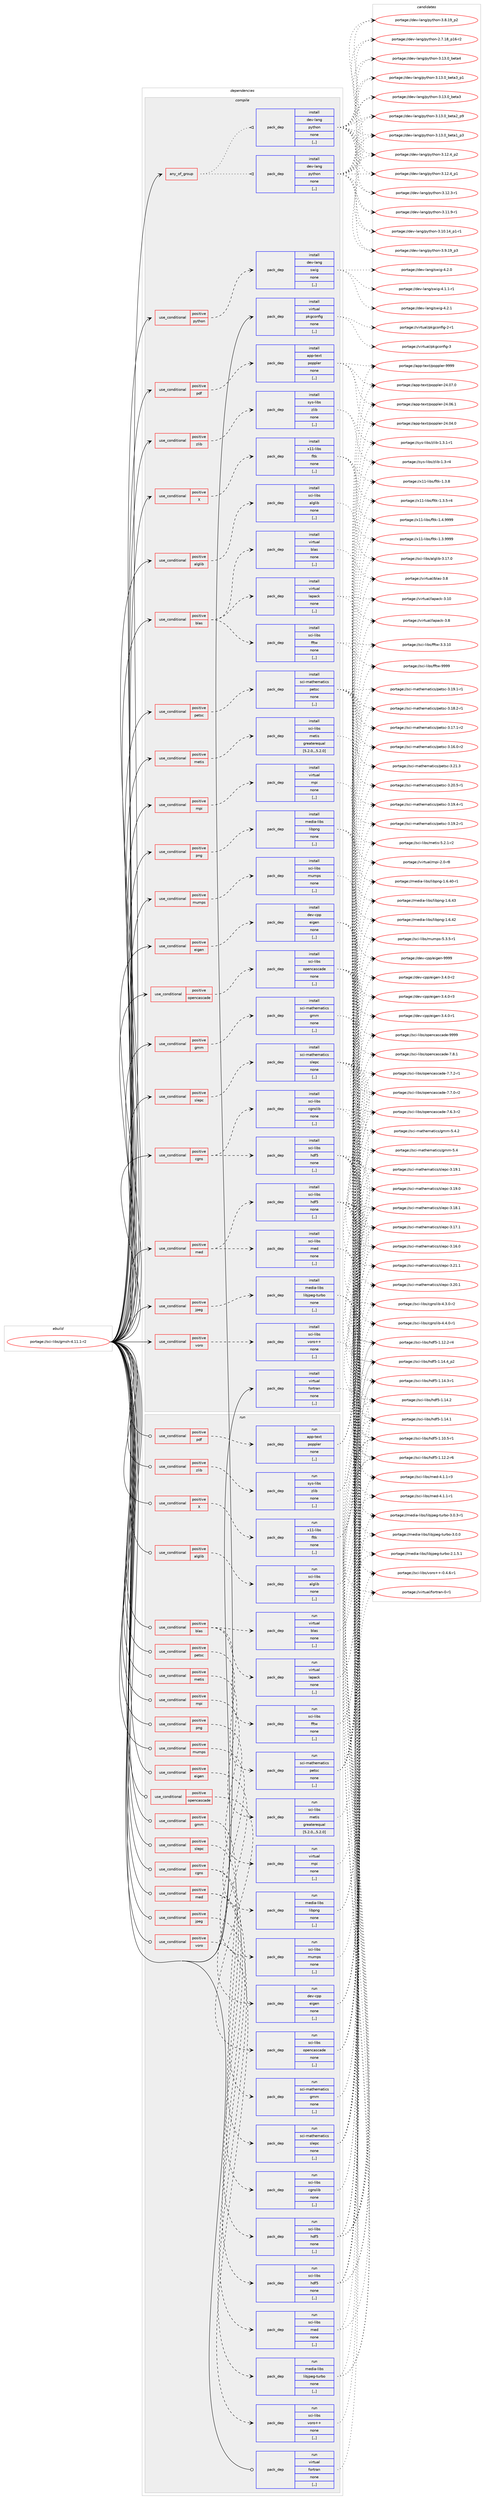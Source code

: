 digraph prolog {

# *************
# Graph options
# *************

newrank=true;
concentrate=true;
compound=true;
graph [rankdir=LR,fontname=Helvetica,fontsize=10,ranksep=1.5];#, ranksep=2.5, nodesep=0.2];
edge  [arrowhead=vee];
node  [fontname=Helvetica,fontsize=10];

# **********
# The ebuild
# **********

subgraph cluster_leftcol {
color=gray;
label=<<i>ebuild</i>>;
id [label="portage://sci-libs/gmsh-4.11.1-r2", color=red, width=4, href="../sci-libs/gmsh-4.11.1-r2.svg"];
}

# ****************
# The dependencies
# ****************

subgraph cluster_midcol {
color=gray;
label=<<i>dependencies</i>>;
subgraph cluster_compile {
fillcolor="#eeeeee";
style=filled;
label=<<i>compile</i>>;
subgraph any2644 {
dependency402630 [label=<<TABLE BORDER="0" CELLBORDER="1" CELLSPACING="0" CELLPADDING="4"><TR><TD CELLPADDING="10">any_of_group</TD></TR></TABLE>>, shape=none, color=red];subgraph pack293264 {
dependency402631 [label=<<TABLE BORDER="0" CELLBORDER="1" CELLSPACING="0" CELLPADDING="4" WIDTH="220"><TR><TD ROWSPAN="6" CELLPADDING="30">pack_dep</TD></TR><TR><TD WIDTH="110">install</TD></TR><TR><TD>dev-lang</TD></TR><TR><TD>python</TD></TR><TR><TD>none</TD></TR><TR><TD>[,,]</TD></TR></TABLE>>, shape=none, color=blue];
}
dependency402630:e -> dependency402631:w [weight=20,style="dotted",arrowhead="oinv"];
subgraph pack293265 {
dependency402632 [label=<<TABLE BORDER="0" CELLBORDER="1" CELLSPACING="0" CELLPADDING="4" WIDTH="220"><TR><TD ROWSPAN="6" CELLPADDING="30">pack_dep</TD></TR><TR><TD WIDTH="110">install</TD></TR><TR><TD>dev-lang</TD></TR><TR><TD>python</TD></TR><TR><TD>none</TD></TR><TR><TD>[,,]</TD></TR></TABLE>>, shape=none, color=blue];
}
dependency402630:e -> dependency402632:w [weight=20,style="dotted",arrowhead="oinv"];
}
id:e -> dependency402630:w [weight=20,style="solid",arrowhead="vee"];
subgraph cond106507 {
dependency402633 [label=<<TABLE BORDER="0" CELLBORDER="1" CELLSPACING="0" CELLPADDING="4"><TR><TD ROWSPAN="3" CELLPADDING="10">use_conditional</TD></TR><TR><TD>positive</TD></TR><TR><TD>X</TD></TR></TABLE>>, shape=none, color=red];
subgraph pack293266 {
dependency402634 [label=<<TABLE BORDER="0" CELLBORDER="1" CELLSPACING="0" CELLPADDING="4" WIDTH="220"><TR><TD ROWSPAN="6" CELLPADDING="30">pack_dep</TD></TR><TR><TD WIDTH="110">install</TD></TR><TR><TD>x11-libs</TD></TR><TR><TD>fltk</TD></TR><TR><TD>none</TD></TR><TR><TD>[,,]</TD></TR></TABLE>>, shape=none, color=blue];
}
dependency402633:e -> dependency402634:w [weight=20,style="dashed",arrowhead="vee"];
}
id:e -> dependency402633:w [weight=20,style="solid",arrowhead="vee"];
subgraph cond106508 {
dependency402635 [label=<<TABLE BORDER="0" CELLBORDER="1" CELLSPACING="0" CELLPADDING="4"><TR><TD ROWSPAN="3" CELLPADDING="10">use_conditional</TD></TR><TR><TD>positive</TD></TR><TR><TD>alglib</TD></TR></TABLE>>, shape=none, color=red];
subgraph pack293267 {
dependency402636 [label=<<TABLE BORDER="0" CELLBORDER="1" CELLSPACING="0" CELLPADDING="4" WIDTH="220"><TR><TD ROWSPAN="6" CELLPADDING="30">pack_dep</TD></TR><TR><TD WIDTH="110">install</TD></TR><TR><TD>sci-libs</TD></TR><TR><TD>alglib</TD></TR><TR><TD>none</TD></TR><TR><TD>[,,]</TD></TR></TABLE>>, shape=none, color=blue];
}
dependency402635:e -> dependency402636:w [weight=20,style="dashed",arrowhead="vee"];
}
id:e -> dependency402635:w [weight=20,style="solid",arrowhead="vee"];
subgraph cond106509 {
dependency402637 [label=<<TABLE BORDER="0" CELLBORDER="1" CELLSPACING="0" CELLPADDING="4"><TR><TD ROWSPAN="3" CELLPADDING="10">use_conditional</TD></TR><TR><TD>positive</TD></TR><TR><TD>blas</TD></TR></TABLE>>, shape=none, color=red];
subgraph pack293268 {
dependency402638 [label=<<TABLE BORDER="0" CELLBORDER="1" CELLSPACING="0" CELLPADDING="4" WIDTH="220"><TR><TD ROWSPAN="6" CELLPADDING="30">pack_dep</TD></TR><TR><TD WIDTH="110">install</TD></TR><TR><TD>virtual</TD></TR><TR><TD>blas</TD></TR><TR><TD>none</TD></TR><TR><TD>[,,]</TD></TR></TABLE>>, shape=none, color=blue];
}
dependency402637:e -> dependency402638:w [weight=20,style="dashed",arrowhead="vee"];
subgraph pack293269 {
dependency402639 [label=<<TABLE BORDER="0" CELLBORDER="1" CELLSPACING="0" CELLPADDING="4" WIDTH="220"><TR><TD ROWSPAN="6" CELLPADDING="30">pack_dep</TD></TR><TR><TD WIDTH="110">install</TD></TR><TR><TD>virtual</TD></TR><TR><TD>lapack</TD></TR><TR><TD>none</TD></TR><TR><TD>[,,]</TD></TR></TABLE>>, shape=none, color=blue];
}
dependency402637:e -> dependency402639:w [weight=20,style="dashed",arrowhead="vee"];
subgraph pack293270 {
dependency402640 [label=<<TABLE BORDER="0" CELLBORDER="1" CELLSPACING="0" CELLPADDING="4" WIDTH="220"><TR><TD ROWSPAN="6" CELLPADDING="30">pack_dep</TD></TR><TR><TD WIDTH="110">install</TD></TR><TR><TD>sci-libs</TD></TR><TR><TD>fftw</TD></TR><TR><TD>none</TD></TR><TR><TD>[,,]</TD></TR></TABLE>>, shape=none, color=blue];
}
dependency402637:e -> dependency402640:w [weight=20,style="dashed",arrowhead="vee"];
}
id:e -> dependency402637:w [weight=20,style="solid",arrowhead="vee"];
subgraph cond106510 {
dependency402641 [label=<<TABLE BORDER="0" CELLBORDER="1" CELLSPACING="0" CELLPADDING="4"><TR><TD ROWSPAN="3" CELLPADDING="10">use_conditional</TD></TR><TR><TD>positive</TD></TR><TR><TD>cgns</TD></TR></TABLE>>, shape=none, color=red];
subgraph pack293271 {
dependency402642 [label=<<TABLE BORDER="0" CELLBORDER="1" CELLSPACING="0" CELLPADDING="4" WIDTH="220"><TR><TD ROWSPAN="6" CELLPADDING="30">pack_dep</TD></TR><TR><TD WIDTH="110">install</TD></TR><TR><TD>sci-libs</TD></TR><TR><TD>cgnslib</TD></TR><TR><TD>none</TD></TR><TR><TD>[,,]</TD></TR></TABLE>>, shape=none, color=blue];
}
dependency402641:e -> dependency402642:w [weight=20,style="dashed",arrowhead="vee"];
subgraph pack293272 {
dependency402643 [label=<<TABLE BORDER="0" CELLBORDER="1" CELLSPACING="0" CELLPADDING="4" WIDTH="220"><TR><TD ROWSPAN="6" CELLPADDING="30">pack_dep</TD></TR><TR><TD WIDTH="110">install</TD></TR><TR><TD>sci-libs</TD></TR><TR><TD>hdf5</TD></TR><TR><TD>none</TD></TR><TR><TD>[,,]</TD></TR></TABLE>>, shape=none, color=blue];
}
dependency402641:e -> dependency402643:w [weight=20,style="dashed",arrowhead="vee"];
}
id:e -> dependency402641:w [weight=20,style="solid",arrowhead="vee"];
subgraph cond106511 {
dependency402644 [label=<<TABLE BORDER="0" CELLBORDER="1" CELLSPACING="0" CELLPADDING="4"><TR><TD ROWSPAN="3" CELLPADDING="10">use_conditional</TD></TR><TR><TD>positive</TD></TR><TR><TD>eigen</TD></TR></TABLE>>, shape=none, color=red];
subgraph pack293273 {
dependency402645 [label=<<TABLE BORDER="0" CELLBORDER="1" CELLSPACING="0" CELLPADDING="4" WIDTH="220"><TR><TD ROWSPAN="6" CELLPADDING="30">pack_dep</TD></TR><TR><TD WIDTH="110">install</TD></TR><TR><TD>dev-cpp</TD></TR><TR><TD>eigen</TD></TR><TR><TD>none</TD></TR><TR><TD>[,,]</TD></TR></TABLE>>, shape=none, color=blue];
}
dependency402644:e -> dependency402645:w [weight=20,style="dashed",arrowhead="vee"];
}
id:e -> dependency402644:w [weight=20,style="solid",arrowhead="vee"];
subgraph cond106512 {
dependency402646 [label=<<TABLE BORDER="0" CELLBORDER="1" CELLSPACING="0" CELLPADDING="4"><TR><TD ROWSPAN="3" CELLPADDING="10">use_conditional</TD></TR><TR><TD>positive</TD></TR><TR><TD>gmm</TD></TR></TABLE>>, shape=none, color=red];
subgraph pack293274 {
dependency402647 [label=<<TABLE BORDER="0" CELLBORDER="1" CELLSPACING="0" CELLPADDING="4" WIDTH="220"><TR><TD ROWSPAN="6" CELLPADDING="30">pack_dep</TD></TR><TR><TD WIDTH="110">install</TD></TR><TR><TD>sci-mathematics</TD></TR><TR><TD>gmm</TD></TR><TR><TD>none</TD></TR><TR><TD>[,,]</TD></TR></TABLE>>, shape=none, color=blue];
}
dependency402646:e -> dependency402647:w [weight=20,style="dashed",arrowhead="vee"];
}
id:e -> dependency402646:w [weight=20,style="solid",arrowhead="vee"];
subgraph cond106513 {
dependency402648 [label=<<TABLE BORDER="0" CELLBORDER="1" CELLSPACING="0" CELLPADDING="4"><TR><TD ROWSPAN="3" CELLPADDING="10">use_conditional</TD></TR><TR><TD>positive</TD></TR><TR><TD>jpeg</TD></TR></TABLE>>, shape=none, color=red];
subgraph pack293275 {
dependency402649 [label=<<TABLE BORDER="0" CELLBORDER="1" CELLSPACING="0" CELLPADDING="4" WIDTH="220"><TR><TD ROWSPAN="6" CELLPADDING="30">pack_dep</TD></TR><TR><TD WIDTH="110">install</TD></TR><TR><TD>media-libs</TD></TR><TR><TD>libjpeg-turbo</TD></TR><TR><TD>none</TD></TR><TR><TD>[,,]</TD></TR></TABLE>>, shape=none, color=blue];
}
dependency402648:e -> dependency402649:w [weight=20,style="dashed",arrowhead="vee"];
}
id:e -> dependency402648:w [weight=20,style="solid",arrowhead="vee"];
subgraph cond106514 {
dependency402650 [label=<<TABLE BORDER="0" CELLBORDER="1" CELLSPACING="0" CELLPADDING="4"><TR><TD ROWSPAN="3" CELLPADDING="10">use_conditional</TD></TR><TR><TD>positive</TD></TR><TR><TD>med</TD></TR></TABLE>>, shape=none, color=red];
subgraph pack293276 {
dependency402651 [label=<<TABLE BORDER="0" CELLBORDER="1" CELLSPACING="0" CELLPADDING="4" WIDTH="220"><TR><TD ROWSPAN="6" CELLPADDING="30">pack_dep</TD></TR><TR><TD WIDTH="110">install</TD></TR><TR><TD>sci-libs</TD></TR><TR><TD>med</TD></TR><TR><TD>none</TD></TR><TR><TD>[,,]</TD></TR></TABLE>>, shape=none, color=blue];
}
dependency402650:e -> dependency402651:w [weight=20,style="dashed",arrowhead="vee"];
subgraph pack293277 {
dependency402652 [label=<<TABLE BORDER="0" CELLBORDER="1" CELLSPACING="0" CELLPADDING="4" WIDTH="220"><TR><TD ROWSPAN="6" CELLPADDING="30">pack_dep</TD></TR><TR><TD WIDTH="110">install</TD></TR><TR><TD>sci-libs</TD></TR><TR><TD>hdf5</TD></TR><TR><TD>none</TD></TR><TR><TD>[,,]</TD></TR></TABLE>>, shape=none, color=blue];
}
dependency402650:e -> dependency402652:w [weight=20,style="dashed",arrowhead="vee"];
}
id:e -> dependency402650:w [weight=20,style="solid",arrowhead="vee"];
subgraph cond106515 {
dependency402653 [label=<<TABLE BORDER="0" CELLBORDER="1" CELLSPACING="0" CELLPADDING="4"><TR><TD ROWSPAN="3" CELLPADDING="10">use_conditional</TD></TR><TR><TD>positive</TD></TR><TR><TD>metis</TD></TR></TABLE>>, shape=none, color=red];
subgraph pack293278 {
dependency402654 [label=<<TABLE BORDER="0" CELLBORDER="1" CELLSPACING="0" CELLPADDING="4" WIDTH="220"><TR><TD ROWSPAN="6" CELLPADDING="30">pack_dep</TD></TR><TR><TD WIDTH="110">install</TD></TR><TR><TD>sci-libs</TD></TR><TR><TD>metis</TD></TR><TR><TD>greaterequal</TD></TR><TR><TD>[5.2.0,,,5.2.0]</TD></TR></TABLE>>, shape=none, color=blue];
}
dependency402653:e -> dependency402654:w [weight=20,style="dashed",arrowhead="vee"];
}
id:e -> dependency402653:w [weight=20,style="solid",arrowhead="vee"];
subgraph cond106516 {
dependency402655 [label=<<TABLE BORDER="0" CELLBORDER="1" CELLSPACING="0" CELLPADDING="4"><TR><TD ROWSPAN="3" CELLPADDING="10">use_conditional</TD></TR><TR><TD>positive</TD></TR><TR><TD>mpi</TD></TR></TABLE>>, shape=none, color=red];
subgraph pack293279 {
dependency402656 [label=<<TABLE BORDER="0" CELLBORDER="1" CELLSPACING="0" CELLPADDING="4" WIDTH="220"><TR><TD ROWSPAN="6" CELLPADDING="30">pack_dep</TD></TR><TR><TD WIDTH="110">install</TD></TR><TR><TD>virtual</TD></TR><TR><TD>mpi</TD></TR><TR><TD>none</TD></TR><TR><TD>[,,]</TD></TR></TABLE>>, shape=none, color=blue];
}
dependency402655:e -> dependency402656:w [weight=20,style="dashed",arrowhead="vee"];
}
id:e -> dependency402655:w [weight=20,style="solid",arrowhead="vee"];
subgraph cond106517 {
dependency402657 [label=<<TABLE BORDER="0" CELLBORDER="1" CELLSPACING="0" CELLPADDING="4"><TR><TD ROWSPAN="3" CELLPADDING="10">use_conditional</TD></TR><TR><TD>positive</TD></TR><TR><TD>mumps</TD></TR></TABLE>>, shape=none, color=red];
subgraph pack293280 {
dependency402658 [label=<<TABLE BORDER="0" CELLBORDER="1" CELLSPACING="0" CELLPADDING="4" WIDTH="220"><TR><TD ROWSPAN="6" CELLPADDING="30">pack_dep</TD></TR><TR><TD WIDTH="110">install</TD></TR><TR><TD>sci-libs</TD></TR><TR><TD>mumps</TD></TR><TR><TD>none</TD></TR><TR><TD>[,,]</TD></TR></TABLE>>, shape=none, color=blue];
}
dependency402657:e -> dependency402658:w [weight=20,style="dashed",arrowhead="vee"];
}
id:e -> dependency402657:w [weight=20,style="solid",arrowhead="vee"];
subgraph cond106518 {
dependency402659 [label=<<TABLE BORDER="0" CELLBORDER="1" CELLSPACING="0" CELLPADDING="4"><TR><TD ROWSPAN="3" CELLPADDING="10">use_conditional</TD></TR><TR><TD>positive</TD></TR><TR><TD>opencascade</TD></TR></TABLE>>, shape=none, color=red];
subgraph pack293281 {
dependency402660 [label=<<TABLE BORDER="0" CELLBORDER="1" CELLSPACING="0" CELLPADDING="4" WIDTH="220"><TR><TD ROWSPAN="6" CELLPADDING="30">pack_dep</TD></TR><TR><TD WIDTH="110">install</TD></TR><TR><TD>sci-libs</TD></TR><TR><TD>opencascade</TD></TR><TR><TD>none</TD></TR><TR><TD>[,,]</TD></TR></TABLE>>, shape=none, color=blue];
}
dependency402659:e -> dependency402660:w [weight=20,style="dashed",arrowhead="vee"];
}
id:e -> dependency402659:w [weight=20,style="solid",arrowhead="vee"];
subgraph cond106519 {
dependency402661 [label=<<TABLE BORDER="0" CELLBORDER="1" CELLSPACING="0" CELLPADDING="4"><TR><TD ROWSPAN="3" CELLPADDING="10">use_conditional</TD></TR><TR><TD>positive</TD></TR><TR><TD>pdf</TD></TR></TABLE>>, shape=none, color=red];
subgraph pack293282 {
dependency402662 [label=<<TABLE BORDER="0" CELLBORDER="1" CELLSPACING="0" CELLPADDING="4" WIDTH="220"><TR><TD ROWSPAN="6" CELLPADDING="30">pack_dep</TD></TR><TR><TD WIDTH="110">install</TD></TR><TR><TD>app-text</TD></TR><TR><TD>poppler</TD></TR><TR><TD>none</TD></TR><TR><TD>[,,]</TD></TR></TABLE>>, shape=none, color=blue];
}
dependency402661:e -> dependency402662:w [weight=20,style="dashed",arrowhead="vee"];
}
id:e -> dependency402661:w [weight=20,style="solid",arrowhead="vee"];
subgraph cond106520 {
dependency402663 [label=<<TABLE BORDER="0" CELLBORDER="1" CELLSPACING="0" CELLPADDING="4"><TR><TD ROWSPAN="3" CELLPADDING="10">use_conditional</TD></TR><TR><TD>positive</TD></TR><TR><TD>petsc</TD></TR></TABLE>>, shape=none, color=red];
subgraph pack293283 {
dependency402664 [label=<<TABLE BORDER="0" CELLBORDER="1" CELLSPACING="0" CELLPADDING="4" WIDTH="220"><TR><TD ROWSPAN="6" CELLPADDING="30">pack_dep</TD></TR><TR><TD WIDTH="110">install</TD></TR><TR><TD>sci-mathematics</TD></TR><TR><TD>petsc</TD></TR><TR><TD>none</TD></TR><TR><TD>[,,]</TD></TR></TABLE>>, shape=none, color=blue];
}
dependency402663:e -> dependency402664:w [weight=20,style="dashed",arrowhead="vee"];
}
id:e -> dependency402663:w [weight=20,style="solid",arrowhead="vee"];
subgraph cond106521 {
dependency402665 [label=<<TABLE BORDER="0" CELLBORDER="1" CELLSPACING="0" CELLPADDING="4"><TR><TD ROWSPAN="3" CELLPADDING="10">use_conditional</TD></TR><TR><TD>positive</TD></TR><TR><TD>png</TD></TR></TABLE>>, shape=none, color=red];
subgraph pack293284 {
dependency402666 [label=<<TABLE BORDER="0" CELLBORDER="1" CELLSPACING="0" CELLPADDING="4" WIDTH="220"><TR><TD ROWSPAN="6" CELLPADDING="30">pack_dep</TD></TR><TR><TD WIDTH="110">install</TD></TR><TR><TD>media-libs</TD></TR><TR><TD>libpng</TD></TR><TR><TD>none</TD></TR><TR><TD>[,,]</TD></TR></TABLE>>, shape=none, color=blue];
}
dependency402665:e -> dependency402666:w [weight=20,style="dashed",arrowhead="vee"];
}
id:e -> dependency402665:w [weight=20,style="solid",arrowhead="vee"];
subgraph cond106522 {
dependency402667 [label=<<TABLE BORDER="0" CELLBORDER="1" CELLSPACING="0" CELLPADDING="4"><TR><TD ROWSPAN="3" CELLPADDING="10">use_conditional</TD></TR><TR><TD>positive</TD></TR><TR><TD>python</TD></TR></TABLE>>, shape=none, color=red];
subgraph pack293285 {
dependency402668 [label=<<TABLE BORDER="0" CELLBORDER="1" CELLSPACING="0" CELLPADDING="4" WIDTH="220"><TR><TD ROWSPAN="6" CELLPADDING="30">pack_dep</TD></TR><TR><TD WIDTH="110">install</TD></TR><TR><TD>dev-lang</TD></TR><TR><TD>swig</TD></TR><TR><TD>none</TD></TR><TR><TD>[,,]</TD></TR></TABLE>>, shape=none, color=blue];
}
dependency402667:e -> dependency402668:w [weight=20,style="dashed",arrowhead="vee"];
}
id:e -> dependency402667:w [weight=20,style="solid",arrowhead="vee"];
subgraph cond106523 {
dependency402669 [label=<<TABLE BORDER="0" CELLBORDER="1" CELLSPACING="0" CELLPADDING="4"><TR><TD ROWSPAN="3" CELLPADDING="10">use_conditional</TD></TR><TR><TD>positive</TD></TR><TR><TD>slepc</TD></TR></TABLE>>, shape=none, color=red];
subgraph pack293286 {
dependency402670 [label=<<TABLE BORDER="0" CELLBORDER="1" CELLSPACING="0" CELLPADDING="4" WIDTH="220"><TR><TD ROWSPAN="6" CELLPADDING="30">pack_dep</TD></TR><TR><TD WIDTH="110">install</TD></TR><TR><TD>sci-mathematics</TD></TR><TR><TD>slepc</TD></TR><TR><TD>none</TD></TR><TR><TD>[,,]</TD></TR></TABLE>>, shape=none, color=blue];
}
dependency402669:e -> dependency402670:w [weight=20,style="dashed",arrowhead="vee"];
}
id:e -> dependency402669:w [weight=20,style="solid",arrowhead="vee"];
subgraph cond106524 {
dependency402671 [label=<<TABLE BORDER="0" CELLBORDER="1" CELLSPACING="0" CELLPADDING="4"><TR><TD ROWSPAN="3" CELLPADDING="10">use_conditional</TD></TR><TR><TD>positive</TD></TR><TR><TD>voro</TD></TR></TABLE>>, shape=none, color=red];
subgraph pack293287 {
dependency402672 [label=<<TABLE BORDER="0" CELLBORDER="1" CELLSPACING="0" CELLPADDING="4" WIDTH="220"><TR><TD ROWSPAN="6" CELLPADDING="30">pack_dep</TD></TR><TR><TD WIDTH="110">install</TD></TR><TR><TD>sci-libs</TD></TR><TR><TD>voro++</TD></TR><TR><TD>none</TD></TR><TR><TD>[,,]</TD></TR></TABLE>>, shape=none, color=blue];
}
dependency402671:e -> dependency402672:w [weight=20,style="dashed",arrowhead="vee"];
}
id:e -> dependency402671:w [weight=20,style="solid",arrowhead="vee"];
subgraph cond106525 {
dependency402673 [label=<<TABLE BORDER="0" CELLBORDER="1" CELLSPACING="0" CELLPADDING="4"><TR><TD ROWSPAN="3" CELLPADDING="10">use_conditional</TD></TR><TR><TD>positive</TD></TR><TR><TD>zlib</TD></TR></TABLE>>, shape=none, color=red];
subgraph pack293288 {
dependency402674 [label=<<TABLE BORDER="0" CELLBORDER="1" CELLSPACING="0" CELLPADDING="4" WIDTH="220"><TR><TD ROWSPAN="6" CELLPADDING="30">pack_dep</TD></TR><TR><TD WIDTH="110">install</TD></TR><TR><TD>sys-libs</TD></TR><TR><TD>zlib</TD></TR><TR><TD>none</TD></TR><TR><TD>[,,]</TD></TR></TABLE>>, shape=none, color=blue];
}
dependency402673:e -> dependency402674:w [weight=20,style="dashed",arrowhead="vee"];
}
id:e -> dependency402673:w [weight=20,style="solid",arrowhead="vee"];
subgraph pack293289 {
dependency402675 [label=<<TABLE BORDER="0" CELLBORDER="1" CELLSPACING="0" CELLPADDING="4" WIDTH="220"><TR><TD ROWSPAN="6" CELLPADDING="30">pack_dep</TD></TR><TR><TD WIDTH="110">install</TD></TR><TR><TD>virtual</TD></TR><TR><TD>fortran</TD></TR><TR><TD>none</TD></TR><TR><TD>[,,]</TD></TR></TABLE>>, shape=none, color=blue];
}
id:e -> dependency402675:w [weight=20,style="solid",arrowhead="vee"];
subgraph pack293290 {
dependency402676 [label=<<TABLE BORDER="0" CELLBORDER="1" CELLSPACING="0" CELLPADDING="4" WIDTH="220"><TR><TD ROWSPAN="6" CELLPADDING="30">pack_dep</TD></TR><TR><TD WIDTH="110">install</TD></TR><TR><TD>virtual</TD></TR><TR><TD>pkgconfig</TD></TR><TR><TD>none</TD></TR><TR><TD>[,,]</TD></TR></TABLE>>, shape=none, color=blue];
}
id:e -> dependency402676:w [weight=20,style="solid",arrowhead="vee"];
}
subgraph cluster_compileandrun {
fillcolor="#eeeeee";
style=filled;
label=<<i>compile and run</i>>;
}
subgraph cluster_run {
fillcolor="#eeeeee";
style=filled;
label=<<i>run</i>>;
subgraph cond106526 {
dependency402677 [label=<<TABLE BORDER="0" CELLBORDER="1" CELLSPACING="0" CELLPADDING="4"><TR><TD ROWSPAN="3" CELLPADDING="10">use_conditional</TD></TR><TR><TD>positive</TD></TR><TR><TD>X</TD></TR></TABLE>>, shape=none, color=red];
subgraph pack293291 {
dependency402678 [label=<<TABLE BORDER="0" CELLBORDER="1" CELLSPACING="0" CELLPADDING="4" WIDTH="220"><TR><TD ROWSPAN="6" CELLPADDING="30">pack_dep</TD></TR><TR><TD WIDTH="110">run</TD></TR><TR><TD>x11-libs</TD></TR><TR><TD>fltk</TD></TR><TR><TD>none</TD></TR><TR><TD>[,,]</TD></TR></TABLE>>, shape=none, color=blue];
}
dependency402677:e -> dependency402678:w [weight=20,style="dashed",arrowhead="vee"];
}
id:e -> dependency402677:w [weight=20,style="solid",arrowhead="odot"];
subgraph cond106527 {
dependency402679 [label=<<TABLE BORDER="0" CELLBORDER="1" CELLSPACING="0" CELLPADDING="4"><TR><TD ROWSPAN="3" CELLPADDING="10">use_conditional</TD></TR><TR><TD>positive</TD></TR><TR><TD>alglib</TD></TR></TABLE>>, shape=none, color=red];
subgraph pack293292 {
dependency402680 [label=<<TABLE BORDER="0" CELLBORDER="1" CELLSPACING="0" CELLPADDING="4" WIDTH="220"><TR><TD ROWSPAN="6" CELLPADDING="30">pack_dep</TD></TR><TR><TD WIDTH="110">run</TD></TR><TR><TD>sci-libs</TD></TR><TR><TD>alglib</TD></TR><TR><TD>none</TD></TR><TR><TD>[,,]</TD></TR></TABLE>>, shape=none, color=blue];
}
dependency402679:e -> dependency402680:w [weight=20,style="dashed",arrowhead="vee"];
}
id:e -> dependency402679:w [weight=20,style="solid",arrowhead="odot"];
subgraph cond106528 {
dependency402681 [label=<<TABLE BORDER="0" CELLBORDER="1" CELLSPACING="0" CELLPADDING="4"><TR><TD ROWSPAN="3" CELLPADDING="10">use_conditional</TD></TR><TR><TD>positive</TD></TR><TR><TD>blas</TD></TR></TABLE>>, shape=none, color=red];
subgraph pack293293 {
dependency402682 [label=<<TABLE BORDER="0" CELLBORDER="1" CELLSPACING="0" CELLPADDING="4" WIDTH="220"><TR><TD ROWSPAN="6" CELLPADDING="30">pack_dep</TD></TR><TR><TD WIDTH="110">run</TD></TR><TR><TD>virtual</TD></TR><TR><TD>blas</TD></TR><TR><TD>none</TD></TR><TR><TD>[,,]</TD></TR></TABLE>>, shape=none, color=blue];
}
dependency402681:e -> dependency402682:w [weight=20,style="dashed",arrowhead="vee"];
subgraph pack293294 {
dependency402683 [label=<<TABLE BORDER="0" CELLBORDER="1" CELLSPACING="0" CELLPADDING="4" WIDTH="220"><TR><TD ROWSPAN="6" CELLPADDING="30">pack_dep</TD></TR><TR><TD WIDTH="110">run</TD></TR><TR><TD>virtual</TD></TR><TR><TD>lapack</TD></TR><TR><TD>none</TD></TR><TR><TD>[,,]</TD></TR></TABLE>>, shape=none, color=blue];
}
dependency402681:e -> dependency402683:w [weight=20,style="dashed",arrowhead="vee"];
subgraph pack293295 {
dependency402684 [label=<<TABLE BORDER="0" CELLBORDER="1" CELLSPACING="0" CELLPADDING="4" WIDTH="220"><TR><TD ROWSPAN="6" CELLPADDING="30">pack_dep</TD></TR><TR><TD WIDTH="110">run</TD></TR><TR><TD>sci-libs</TD></TR><TR><TD>fftw</TD></TR><TR><TD>none</TD></TR><TR><TD>[,,]</TD></TR></TABLE>>, shape=none, color=blue];
}
dependency402681:e -> dependency402684:w [weight=20,style="dashed",arrowhead="vee"];
}
id:e -> dependency402681:w [weight=20,style="solid",arrowhead="odot"];
subgraph cond106529 {
dependency402685 [label=<<TABLE BORDER="0" CELLBORDER="1" CELLSPACING="0" CELLPADDING="4"><TR><TD ROWSPAN="3" CELLPADDING="10">use_conditional</TD></TR><TR><TD>positive</TD></TR><TR><TD>cgns</TD></TR></TABLE>>, shape=none, color=red];
subgraph pack293296 {
dependency402686 [label=<<TABLE BORDER="0" CELLBORDER="1" CELLSPACING="0" CELLPADDING="4" WIDTH="220"><TR><TD ROWSPAN="6" CELLPADDING="30">pack_dep</TD></TR><TR><TD WIDTH="110">run</TD></TR><TR><TD>sci-libs</TD></TR><TR><TD>cgnslib</TD></TR><TR><TD>none</TD></TR><TR><TD>[,,]</TD></TR></TABLE>>, shape=none, color=blue];
}
dependency402685:e -> dependency402686:w [weight=20,style="dashed",arrowhead="vee"];
subgraph pack293297 {
dependency402687 [label=<<TABLE BORDER="0" CELLBORDER="1" CELLSPACING="0" CELLPADDING="4" WIDTH="220"><TR><TD ROWSPAN="6" CELLPADDING="30">pack_dep</TD></TR><TR><TD WIDTH="110">run</TD></TR><TR><TD>sci-libs</TD></TR><TR><TD>hdf5</TD></TR><TR><TD>none</TD></TR><TR><TD>[,,]</TD></TR></TABLE>>, shape=none, color=blue];
}
dependency402685:e -> dependency402687:w [weight=20,style="dashed",arrowhead="vee"];
}
id:e -> dependency402685:w [weight=20,style="solid",arrowhead="odot"];
subgraph cond106530 {
dependency402688 [label=<<TABLE BORDER="0" CELLBORDER="1" CELLSPACING="0" CELLPADDING="4"><TR><TD ROWSPAN="3" CELLPADDING="10">use_conditional</TD></TR><TR><TD>positive</TD></TR><TR><TD>eigen</TD></TR></TABLE>>, shape=none, color=red];
subgraph pack293298 {
dependency402689 [label=<<TABLE BORDER="0" CELLBORDER="1" CELLSPACING="0" CELLPADDING="4" WIDTH="220"><TR><TD ROWSPAN="6" CELLPADDING="30">pack_dep</TD></TR><TR><TD WIDTH="110">run</TD></TR><TR><TD>dev-cpp</TD></TR><TR><TD>eigen</TD></TR><TR><TD>none</TD></TR><TR><TD>[,,]</TD></TR></TABLE>>, shape=none, color=blue];
}
dependency402688:e -> dependency402689:w [weight=20,style="dashed",arrowhead="vee"];
}
id:e -> dependency402688:w [weight=20,style="solid",arrowhead="odot"];
subgraph cond106531 {
dependency402690 [label=<<TABLE BORDER="0" CELLBORDER="1" CELLSPACING="0" CELLPADDING="4"><TR><TD ROWSPAN="3" CELLPADDING="10">use_conditional</TD></TR><TR><TD>positive</TD></TR><TR><TD>gmm</TD></TR></TABLE>>, shape=none, color=red];
subgraph pack293299 {
dependency402691 [label=<<TABLE BORDER="0" CELLBORDER="1" CELLSPACING="0" CELLPADDING="4" WIDTH="220"><TR><TD ROWSPAN="6" CELLPADDING="30">pack_dep</TD></TR><TR><TD WIDTH="110">run</TD></TR><TR><TD>sci-mathematics</TD></TR><TR><TD>gmm</TD></TR><TR><TD>none</TD></TR><TR><TD>[,,]</TD></TR></TABLE>>, shape=none, color=blue];
}
dependency402690:e -> dependency402691:w [weight=20,style="dashed",arrowhead="vee"];
}
id:e -> dependency402690:w [weight=20,style="solid",arrowhead="odot"];
subgraph cond106532 {
dependency402692 [label=<<TABLE BORDER="0" CELLBORDER="1" CELLSPACING="0" CELLPADDING="4"><TR><TD ROWSPAN="3" CELLPADDING="10">use_conditional</TD></TR><TR><TD>positive</TD></TR><TR><TD>jpeg</TD></TR></TABLE>>, shape=none, color=red];
subgraph pack293300 {
dependency402693 [label=<<TABLE BORDER="0" CELLBORDER="1" CELLSPACING="0" CELLPADDING="4" WIDTH="220"><TR><TD ROWSPAN="6" CELLPADDING="30">pack_dep</TD></TR><TR><TD WIDTH="110">run</TD></TR><TR><TD>media-libs</TD></TR><TR><TD>libjpeg-turbo</TD></TR><TR><TD>none</TD></TR><TR><TD>[,,]</TD></TR></TABLE>>, shape=none, color=blue];
}
dependency402692:e -> dependency402693:w [weight=20,style="dashed",arrowhead="vee"];
}
id:e -> dependency402692:w [weight=20,style="solid",arrowhead="odot"];
subgraph cond106533 {
dependency402694 [label=<<TABLE BORDER="0" CELLBORDER="1" CELLSPACING="0" CELLPADDING="4"><TR><TD ROWSPAN="3" CELLPADDING="10">use_conditional</TD></TR><TR><TD>positive</TD></TR><TR><TD>med</TD></TR></TABLE>>, shape=none, color=red];
subgraph pack293301 {
dependency402695 [label=<<TABLE BORDER="0" CELLBORDER="1" CELLSPACING="0" CELLPADDING="4" WIDTH="220"><TR><TD ROWSPAN="6" CELLPADDING="30">pack_dep</TD></TR><TR><TD WIDTH="110">run</TD></TR><TR><TD>sci-libs</TD></TR><TR><TD>med</TD></TR><TR><TD>none</TD></TR><TR><TD>[,,]</TD></TR></TABLE>>, shape=none, color=blue];
}
dependency402694:e -> dependency402695:w [weight=20,style="dashed",arrowhead="vee"];
subgraph pack293302 {
dependency402696 [label=<<TABLE BORDER="0" CELLBORDER="1" CELLSPACING="0" CELLPADDING="4" WIDTH="220"><TR><TD ROWSPAN="6" CELLPADDING="30">pack_dep</TD></TR><TR><TD WIDTH="110">run</TD></TR><TR><TD>sci-libs</TD></TR><TR><TD>hdf5</TD></TR><TR><TD>none</TD></TR><TR><TD>[,,]</TD></TR></TABLE>>, shape=none, color=blue];
}
dependency402694:e -> dependency402696:w [weight=20,style="dashed",arrowhead="vee"];
}
id:e -> dependency402694:w [weight=20,style="solid",arrowhead="odot"];
subgraph cond106534 {
dependency402697 [label=<<TABLE BORDER="0" CELLBORDER="1" CELLSPACING="0" CELLPADDING="4"><TR><TD ROWSPAN="3" CELLPADDING="10">use_conditional</TD></TR><TR><TD>positive</TD></TR><TR><TD>metis</TD></TR></TABLE>>, shape=none, color=red];
subgraph pack293303 {
dependency402698 [label=<<TABLE BORDER="0" CELLBORDER="1" CELLSPACING="0" CELLPADDING="4" WIDTH="220"><TR><TD ROWSPAN="6" CELLPADDING="30">pack_dep</TD></TR><TR><TD WIDTH="110">run</TD></TR><TR><TD>sci-libs</TD></TR><TR><TD>metis</TD></TR><TR><TD>greaterequal</TD></TR><TR><TD>[5.2.0,,,5.2.0]</TD></TR></TABLE>>, shape=none, color=blue];
}
dependency402697:e -> dependency402698:w [weight=20,style="dashed",arrowhead="vee"];
}
id:e -> dependency402697:w [weight=20,style="solid",arrowhead="odot"];
subgraph cond106535 {
dependency402699 [label=<<TABLE BORDER="0" CELLBORDER="1" CELLSPACING="0" CELLPADDING="4"><TR><TD ROWSPAN="3" CELLPADDING="10">use_conditional</TD></TR><TR><TD>positive</TD></TR><TR><TD>mpi</TD></TR></TABLE>>, shape=none, color=red];
subgraph pack293304 {
dependency402700 [label=<<TABLE BORDER="0" CELLBORDER="1" CELLSPACING="0" CELLPADDING="4" WIDTH="220"><TR><TD ROWSPAN="6" CELLPADDING="30">pack_dep</TD></TR><TR><TD WIDTH="110">run</TD></TR><TR><TD>virtual</TD></TR><TR><TD>mpi</TD></TR><TR><TD>none</TD></TR><TR><TD>[,,]</TD></TR></TABLE>>, shape=none, color=blue];
}
dependency402699:e -> dependency402700:w [weight=20,style="dashed",arrowhead="vee"];
}
id:e -> dependency402699:w [weight=20,style="solid",arrowhead="odot"];
subgraph cond106536 {
dependency402701 [label=<<TABLE BORDER="0" CELLBORDER="1" CELLSPACING="0" CELLPADDING="4"><TR><TD ROWSPAN="3" CELLPADDING="10">use_conditional</TD></TR><TR><TD>positive</TD></TR><TR><TD>mumps</TD></TR></TABLE>>, shape=none, color=red];
subgraph pack293305 {
dependency402702 [label=<<TABLE BORDER="0" CELLBORDER="1" CELLSPACING="0" CELLPADDING="4" WIDTH="220"><TR><TD ROWSPAN="6" CELLPADDING="30">pack_dep</TD></TR><TR><TD WIDTH="110">run</TD></TR><TR><TD>sci-libs</TD></TR><TR><TD>mumps</TD></TR><TR><TD>none</TD></TR><TR><TD>[,,]</TD></TR></TABLE>>, shape=none, color=blue];
}
dependency402701:e -> dependency402702:w [weight=20,style="dashed",arrowhead="vee"];
}
id:e -> dependency402701:w [weight=20,style="solid",arrowhead="odot"];
subgraph cond106537 {
dependency402703 [label=<<TABLE BORDER="0" CELLBORDER="1" CELLSPACING="0" CELLPADDING="4"><TR><TD ROWSPAN="3" CELLPADDING="10">use_conditional</TD></TR><TR><TD>positive</TD></TR><TR><TD>opencascade</TD></TR></TABLE>>, shape=none, color=red];
subgraph pack293306 {
dependency402704 [label=<<TABLE BORDER="0" CELLBORDER="1" CELLSPACING="0" CELLPADDING="4" WIDTH="220"><TR><TD ROWSPAN="6" CELLPADDING="30">pack_dep</TD></TR><TR><TD WIDTH="110">run</TD></TR><TR><TD>sci-libs</TD></TR><TR><TD>opencascade</TD></TR><TR><TD>none</TD></TR><TR><TD>[,,]</TD></TR></TABLE>>, shape=none, color=blue];
}
dependency402703:e -> dependency402704:w [weight=20,style="dashed",arrowhead="vee"];
}
id:e -> dependency402703:w [weight=20,style="solid",arrowhead="odot"];
subgraph cond106538 {
dependency402705 [label=<<TABLE BORDER="0" CELLBORDER="1" CELLSPACING="0" CELLPADDING="4"><TR><TD ROWSPAN="3" CELLPADDING="10">use_conditional</TD></TR><TR><TD>positive</TD></TR><TR><TD>pdf</TD></TR></TABLE>>, shape=none, color=red];
subgraph pack293307 {
dependency402706 [label=<<TABLE BORDER="0" CELLBORDER="1" CELLSPACING="0" CELLPADDING="4" WIDTH="220"><TR><TD ROWSPAN="6" CELLPADDING="30">pack_dep</TD></TR><TR><TD WIDTH="110">run</TD></TR><TR><TD>app-text</TD></TR><TR><TD>poppler</TD></TR><TR><TD>none</TD></TR><TR><TD>[,,]</TD></TR></TABLE>>, shape=none, color=blue];
}
dependency402705:e -> dependency402706:w [weight=20,style="dashed",arrowhead="vee"];
}
id:e -> dependency402705:w [weight=20,style="solid",arrowhead="odot"];
subgraph cond106539 {
dependency402707 [label=<<TABLE BORDER="0" CELLBORDER="1" CELLSPACING="0" CELLPADDING="4"><TR><TD ROWSPAN="3" CELLPADDING="10">use_conditional</TD></TR><TR><TD>positive</TD></TR><TR><TD>petsc</TD></TR></TABLE>>, shape=none, color=red];
subgraph pack293308 {
dependency402708 [label=<<TABLE BORDER="0" CELLBORDER="1" CELLSPACING="0" CELLPADDING="4" WIDTH="220"><TR><TD ROWSPAN="6" CELLPADDING="30">pack_dep</TD></TR><TR><TD WIDTH="110">run</TD></TR><TR><TD>sci-mathematics</TD></TR><TR><TD>petsc</TD></TR><TR><TD>none</TD></TR><TR><TD>[,,]</TD></TR></TABLE>>, shape=none, color=blue];
}
dependency402707:e -> dependency402708:w [weight=20,style="dashed",arrowhead="vee"];
}
id:e -> dependency402707:w [weight=20,style="solid",arrowhead="odot"];
subgraph cond106540 {
dependency402709 [label=<<TABLE BORDER="0" CELLBORDER="1" CELLSPACING="0" CELLPADDING="4"><TR><TD ROWSPAN="3" CELLPADDING="10">use_conditional</TD></TR><TR><TD>positive</TD></TR><TR><TD>png</TD></TR></TABLE>>, shape=none, color=red];
subgraph pack293309 {
dependency402710 [label=<<TABLE BORDER="0" CELLBORDER="1" CELLSPACING="0" CELLPADDING="4" WIDTH="220"><TR><TD ROWSPAN="6" CELLPADDING="30">pack_dep</TD></TR><TR><TD WIDTH="110">run</TD></TR><TR><TD>media-libs</TD></TR><TR><TD>libpng</TD></TR><TR><TD>none</TD></TR><TR><TD>[,,]</TD></TR></TABLE>>, shape=none, color=blue];
}
dependency402709:e -> dependency402710:w [weight=20,style="dashed",arrowhead="vee"];
}
id:e -> dependency402709:w [weight=20,style="solid",arrowhead="odot"];
subgraph cond106541 {
dependency402711 [label=<<TABLE BORDER="0" CELLBORDER="1" CELLSPACING="0" CELLPADDING="4"><TR><TD ROWSPAN="3" CELLPADDING="10">use_conditional</TD></TR><TR><TD>positive</TD></TR><TR><TD>slepc</TD></TR></TABLE>>, shape=none, color=red];
subgraph pack293310 {
dependency402712 [label=<<TABLE BORDER="0" CELLBORDER="1" CELLSPACING="0" CELLPADDING="4" WIDTH="220"><TR><TD ROWSPAN="6" CELLPADDING="30">pack_dep</TD></TR><TR><TD WIDTH="110">run</TD></TR><TR><TD>sci-mathematics</TD></TR><TR><TD>slepc</TD></TR><TR><TD>none</TD></TR><TR><TD>[,,]</TD></TR></TABLE>>, shape=none, color=blue];
}
dependency402711:e -> dependency402712:w [weight=20,style="dashed",arrowhead="vee"];
}
id:e -> dependency402711:w [weight=20,style="solid",arrowhead="odot"];
subgraph cond106542 {
dependency402713 [label=<<TABLE BORDER="0" CELLBORDER="1" CELLSPACING="0" CELLPADDING="4"><TR><TD ROWSPAN="3" CELLPADDING="10">use_conditional</TD></TR><TR><TD>positive</TD></TR><TR><TD>voro</TD></TR></TABLE>>, shape=none, color=red];
subgraph pack293311 {
dependency402714 [label=<<TABLE BORDER="0" CELLBORDER="1" CELLSPACING="0" CELLPADDING="4" WIDTH="220"><TR><TD ROWSPAN="6" CELLPADDING="30">pack_dep</TD></TR><TR><TD WIDTH="110">run</TD></TR><TR><TD>sci-libs</TD></TR><TR><TD>voro++</TD></TR><TR><TD>none</TD></TR><TR><TD>[,,]</TD></TR></TABLE>>, shape=none, color=blue];
}
dependency402713:e -> dependency402714:w [weight=20,style="dashed",arrowhead="vee"];
}
id:e -> dependency402713:w [weight=20,style="solid",arrowhead="odot"];
subgraph cond106543 {
dependency402715 [label=<<TABLE BORDER="0" CELLBORDER="1" CELLSPACING="0" CELLPADDING="4"><TR><TD ROWSPAN="3" CELLPADDING="10">use_conditional</TD></TR><TR><TD>positive</TD></TR><TR><TD>zlib</TD></TR></TABLE>>, shape=none, color=red];
subgraph pack293312 {
dependency402716 [label=<<TABLE BORDER="0" CELLBORDER="1" CELLSPACING="0" CELLPADDING="4" WIDTH="220"><TR><TD ROWSPAN="6" CELLPADDING="30">pack_dep</TD></TR><TR><TD WIDTH="110">run</TD></TR><TR><TD>sys-libs</TD></TR><TR><TD>zlib</TD></TR><TR><TD>none</TD></TR><TR><TD>[,,]</TD></TR></TABLE>>, shape=none, color=blue];
}
dependency402715:e -> dependency402716:w [weight=20,style="dashed",arrowhead="vee"];
}
id:e -> dependency402715:w [weight=20,style="solid",arrowhead="odot"];
subgraph pack293313 {
dependency402717 [label=<<TABLE BORDER="0" CELLBORDER="1" CELLSPACING="0" CELLPADDING="4" WIDTH="220"><TR><TD ROWSPAN="6" CELLPADDING="30">pack_dep</TD></TR><TR><TD WIDTH="110">run</TD></TR><TR><TD>virtual</TD></TR><TR><TD>fortran</TD></TR><TR><TD>none</TD></TR><TR><TD>[,,]</TD></TR></TABLE>>, shape=none, color=blue];
}
id:e -> dependency402717:w [weight=20,style="solid",arrowhead="odot"];
}
}

# **************
# The candidates
# **************

subgraph cluster_choices {
rank=same;
color=gray;
label=<<i>candidates</i>>;

subgraph choice293264 {
color=black;
nodesep=1;
choice1001011184510897110103471121211161041111104551464951464895981011169752 [label="portage://dev-lang/python-3.13.0_beta4", color=red, width=4,href="../dev-lang/python-3.13.0_beta4.svg"];
choice10010111845108971101034711212111610411111045514649514648959810111697519511249 [label="portage://dev-lang/python-3.13.0_beta3_p1", color=red, width=4,href="../dev-lang/python-3.13.0_beta3_p1.svg"];
choice1001011184510897110103471121211161041111104551464951464895981011169751 [label="portage://dev-lang/python-3.13.0_beta3", color=red, width=4,href="../dev-lang/python-3.13.0_beta3.svg"];
choice10010111845108971101034711212111610411111045514649514648959810111697509511257 [label="portage://dev-lang/python-3.13.0_beta2_p9", color=red, width=4,href="../dev-lang/python-3.13.0_beta2_p9.svg"];
choice10010111845108971101034711212111610411111045514649514648959810111697499511251 [label="portage://dev-lang/python-3.13.0_beta1_p3", color=red, width=4,href="../dev-lang/python-3.13.0_beta1_p3.svg"];
choice100101118451089711010347112121116104111110455146495046529511250 [label="portage://dev-lang/python-3.12.4_p2", color=red, width=4,href="../dev-lang/python-3.12.4_p2.svg"];
choice100101118451089711010347112121116104111110455146495046529511249 [label="portage://dev-lang/python-3.12.4_p1", color=red, width=4,href="../dev-lang/python-3.12.4_p1.svg"];
choice100101118451089711010347112121116104111110455146495046514511449 [label="portage://dev-lang/python-3.12.3-r1", color=red, width=4,href="../dev-lang/python-3.12.3-r1.svg"];
choice100101118451089711010347112121116104111110455146494946574511449 [label="portage://dev-lang/python-3.11.9-r1", color=red, width=4,href="../dev-lang/python-3.11.9-r1.svg"];
choice100101118451089711010347112121116104111110455146494846495295112494511449 [label="portage://dev-lang/python-3.10.14_p1-r1", color=red, width=4,href="../dev-lang/python-3.10.14_p1-r1.svg"];
choice100101118451089711010347112121116104111110455146574649579511251 [label="portage://dev-lang/python-3.9.19_p3", color=red, width=4,href="../dev-lang/python-3.9.19_p3.svg"];
choice100101118451089711010347112121116104111110455146564649579511250 [label="portage://dev-lang/python-3.8.19_p2", color=red, width=4,href="../dev-lang/python-3.8.19_p2.svg"];
choice100101118451089711010347112121116104111110455046554649569511249544511450 [label="portage://dev-lang/python-2.7.18_p16-r2", color=red, width=4,href="../dev-lang/python-2.7.18_p16-r2.svg"];
dependency402631:e -> choice1001011184510897110103471121211161041111104551464951464895981011169752:w [style=dotted,weight="100"];
dependency402631:e -> choice10010111845108971101034711212111610411111045514649514648959810111697519511249:w [style=dotted,weight="100"];
dependency402631:e -> choice1001011184510897110103471121211161041111104551464951464895981011169751:w [style=dotted,weight="100"];
dependency402631:e -> choice10010111845108971101034711212111610411111045514649514648959810111697509511257:w [style=dotted,weight="100"];
dependency402631:e -> choice10010111845108971101034711212111610411111045514649514648959810111697499511251:w [style=dotted,weight="100"];
dependency402631:e -> choice100101118451089711010347112121116104111110455146495046529511250:w [style=dotted,weight="100"];
dependency402631:e -> choice100101118451089711010347112121116104111110455146495046529511249:w [style=dotted,weight="100"];
dependency402631:e -> choice100101118451089711010347112121116104111110455146495046514511449:w [style=dotted,weight="100"];
dependency402631:e -> choice100101118451089711010347112121116104111110455146494946574511449:w [style=dotted,weight="100"];
dependency402631:e -> choice100101118451089711010347112121116104111110455146494846495295112494511449:w [style=dotted,weight="100"];
dependency402631:e -> choice100101118451089711010347112121116104111110455146574649579511251:w [style=dotted,weight="100"];
dependency402631:e -> choice100101118451089711010347112121116104111110455146564649579511250:w [style=dotted,weight="100"];
dependency402631:e -> choice100101118451089711010347112121116104111110455046554649569511249544511450:w [style=dotted,weight="100"];
}
subgraph choice293265 {
color=black;
nodesep=1;
choice1001011184510897110103471121211161041111104551464951464895981011169752 [label="portage://dev-lang/python-3.13.0_beta4", color=red, width=4,href="../dev-lang/python-3.13.0_beta4.svg"];
choice10010111845108971101034711212111610411111045514649514648959810111697519511249 [label="portage://dev-lang/python-3.13.0_beta3_p1", color=red, width=4,href="../dev-lang/python-3.13.0_beta3_p1.svg"];
choice1001011184510897110103471121211161041111104551464951464895981011169751 [label="portage://dev-lang/python-3.13.0_beta3", color=red, width=4,href="../dev-lang/python-3.13.0_beta3.svg"];
choice10010111845108971101034711212111610411111045514649514648959810111697509511257 [label="portage://dev-lang/python-3.13.0_beta2_p9", color=red, width=4,href="../dev-lang/python-3.13.0_beta2_p9.svg"];
choice10010111845108971101034711212111610411111045514649514648959810111697499511251 [label="portage://dev-lang/python-3.13.0_beta1_p3", color=red, width=4,href="../dev-lang/python-3.13.0_beta1_p3.svg"];
choice100101118451089711010347112121116104111110455146495046529511250 [label="portage://dev-lang/python-3.12.4_p2", color=red, width=4,href="../dev-lang/python-3.12.4_p2.svg"];
choice100101118451089711010347112121116104111110455146495046529511249 [label="portage://dev-lang/python-3.12.4_p1", color=red, width=4,href="../dev-lang/python-3.12.4_p1.svg"];
choice100101118451089711010347112121116104111110455146495046514511449 [label="portage://dev-lang/python-3.12.3-r1", color=red, width=4,href="../dev-lang/python-3.12.3-r1.svg"];
choice100101118451089711010347112121116104111110455146494946574511449 [label="portage://dev-lang/python-3.11.9-r1", color=red, width=4,href="../dev-lang/python-3.11.9-r1.svg"];
choice100101118451089711010347112121116104111110455146494846495295112494511449 [label="portage://dev-lang/python-3.10.14_p1-r1", color=red, width=4,href="../dev-lang/python-3.10.14_p1-r1.svg"];
choice100101118451089711010347112121116104111110455146574649579511251 [label="portage://dev-lang/python-3.9.19_p3", color=red, width=4,href="../dev-lang/python-3.9.19_p3.svg"];
choice100101118451089711010347112121116104111110455146564649579511250 [label="portage://dev-lang/python-3.8.19_p2", color=red, width=4,href="../dev-lang/python-3.8.19_p2.svg"];
choice100101118451089711010347112121116104111110455046554649569511249544511450 [label="portage://dev-lang/python-2.7.18_p16-r2", color=red, width=4,href="../dev-lang/python-2.7.18_p16-r2.svg"];
dependency402632:e -> choice1001011184510897110103471121211161041111104551464951464895981011169752:w [style=dotted,weight="100"];
dependency402632:e -> choice10010111845108971101034711212111610411111045514649514648959810111697519511249:w [style=dotted,weight="100"];
dependency402632:e -> choice1001011184510897110103471121211161041111104551464951464895981011169751:w [style=dotted,weight="100"];
dependency402632:e -> choice10010111845108971101034711212111610411111045514649514648959810111697509511257:w [style=dotted,weight="100"];
dependency402632:e -> choice10010111845108971101034711212111610411111045514649514648959810111697499511251:w [style=dotted,weight="100"];
dependency402632:e -> choice100101118451089711010347112121116104111110455146495046529511250:w [style=dotted,weight="100"];
dependency402632:e -> choice100101118451089711010347112121116104111110455146495046529511249:w [style=dotted,weight="100"];
dependency402632:e -> choice100101118451089711010347112121116104111110455146495046514511449:w [style=dotted,weight="100"];
dependency402632:e -> choice100101118451089711010347112121116104111110455146494946574511449:w [style=dotted,weight="100"];
dependency402632:e -> choice100101118451089711010347112121116104111110455146494846495295112494511449:w [style=dotted,weight="100"];
dependency402632:e -> choice100101118451089711010347112121116104111110455146574649579511251:w [style=dotted,weight="100"];
dependency402632:e -> choice100101118451089711010347112121116104111110455146564649579511250:w [style=dotted,weight="100"];
dependency402632:e -> choice100101118451089711010347112121116104111110455046554649569511249544511450:w [style=dotted,weight="100"];
}
subgraph choice293266 {
color=black;
nodesep=1;
choice1204949451081059811547102108116107454946524657575757 [label="portage://x11-libs/fltk-1.4.9999", color=red, width=4,href="../x11-libs/fltk-1.4.9999.svg"];
choice1204949451081059811547102108116107454946514657575757 [label="portage://x11-libs/fltk-1.3.9999", color=red, width=4,href="../x11-libs/fltk-1.3.9999.svg"];
choice1204949451081059811547102108116107454946514656 [label="portage://x11-libs/fltk-1.3.8", color=red, width=4,href="../x11-libs/fltk-1.3.8.svg"];
choice12049494510810598115471021081161074549465146534511452 [label="portage://x11-libs/fltk-1.3.5-r4", color=red, width=4,href="../x11-libs/fltk-1.3.5-r4.svg"];
dependency402634:e -> choice1204949451081059811547102108116107454946524657575757:w [style=dotted,weight="100"];
dependency402634:e -> choice1204949451081059811547102108116107454946514657575757:w [style=dotted,weight="100"];
dependency402634:e -> choice1204949451081059811547102108116107454946514656:w [style=dotted,weight="100"];
dependency402634:e -> choice12049494510810598115471021081161074549465146534511452:w [style=dotted,weight="100"];
}
subgraph choice293267 {
color=black;
nodesep=1;
choice11599105451081059811547971081031081059845514649554648 [label="portage://sci-libs/alglib-3.17.0", color=red, width=4,href="../sci-libs/alglib-3.17.0.svg"];
dependency402636:e -> choice11599105451081059811547971081031081059845514649554648:w [style=dotted,weight="100"];
}
subgraph choice293268 {
color=black;
nodesep=1;
choice1181051141161179710847981089711545514656 [label="portage://virtual/blas-3.8", color=red, width=4,href="../virtual/blas-3.8.svg"];
dependency402638:e -> choice1181051141161179710847981089711545514656:w [style=dotted,weight="100"];
}
subgraph choice293269 {
color=black;
nodesep=1;
choice11810511411611797108471089711297991074551464948 [label="portage://virtual/lapack-3.10", color=red, width=4,href="../virtual/lapack-3.10.svg"];
choice118105114116117971084710897112979910745514656 [label="portage://virtual/lapack-3.8", color=red, width=4,href="../virtual/lapack-3.8.svg"];
dependency402639:e -> choice11810511411611797108471089711297991074551464948:w [style=dotted,weight="100"];
dependency402639:e -> choice118105114116117971084710897112979910745514656:w [style=dotted,weight="100"];
}
subgraph choice293270 {
color=black;
nodesep=1;
choice115991054510810598115471021021161194557575757 [label="portage://sci-libs/fftw-9999", color=red, width=4,href="../sci-libs/fftw-9999.svg"];
choice1159910545108105981154710210211611945514651464948 [label="portage://sci-libs/fftw-3.3.10", color=red, width=4,href="../sci-libs/fftw-3.3.10.svg"];
dependency402640:e -> choice115991054510810598115471021021161194557575757:w [style=dotted,weight="100"];
dependency402640:e -> choice1159910545108105981154710210211611945514651464948:w [style=dotted,weight="100"];
}
subgraph choice293271 {
color=black;
nodesep=1;
choice1159910545108105981154799103110115108105984552465246484511449 [label="portage://sci-libs/cgnslib-4.4.0-r1", color=red, width=4,href="../sci-libs/cgnslib-4.4.0-r1.svg"];
choice1159910545108105981154799103110115108105984552465146484511450 [label="portage://sci-libs/cgnslib-4.3.0-r2", color=red, width=4,href="../sci-libs/cgnslib-4.3.0-r2.svg"];
dependency402642:e -> choice1159910545108105981154799103110115108105984552465246484511449:w [style=dotted,weight="100"];
dependency402642:e -> choice1159910545108105981154799103110115108105984552465146484511450:w [style=dotted,weight="100"];
}
subgraph choice293272 {
color=black;
nodesep=1;
choice1159910545108105981154710410010253454946495246529511250 [label="portage://sci-libs/hdf5-1.14.4_p2", color=red, width=4,href="../sci-libs/hdf5-1.14.4_p2.svg"];
choice1159910545108105981154710410010253454946495246514511449 [label="portage://sci-libs/hdf5-1.14.3-r1", color=red, width=4,href="../sci-libs/hdf5-1.14.3-r1.svg"];
choice115991054510810598115471041001025345494649524650 [label="portage://sci-libs/hdf5-1.14.2", color=red, width=4,href="../sci-libs/hdf5-1.14.2.svg"];
choice115991054510810598115471041001025345494649524649 [label="portage://sci-libs/hdf5-1.14.1", color=red, width=4,href="../sci-libs/hdf5-1.14.1.svg"];
choice1159910545108105981154710410010253454946495046504511454 [label="portage://sci-libs/hdf5-1.12.2-r6", color=red, width=4,href="../sci-libs/hdf5-1.12.2-r6.svg"];
choice1159910545108105981154710410010253454946495046504511452 [label="portage://sci-libs/hdf5-1.12.2-r4", color=red, width=4,href="../sci-libs/hdf5-1.12.2-r4.svg"];
choice1159910545108105981154710410010253454946494846534511449 [label="portage://sci-libs/hdf5-1.10.5-r1", color=red, width=4,href="../sci-libs/hdf5-1.10.5-r1.svg"];
dependency402643:e -> choice1159910545108105981154710410010253454946495246529511250:w [style=dotted,weight="100"];
dependency402643:e -> choice1159910545108105981154710410010253454946495246514511449:w [style=dotted,weight="100"];
dependency402643:e -> choice115991054510810598115471041001025345494649524650:w [style=dotted,weight="100"];
dependency402643:e -> choice115991054510810598115471041001025345494649524649:w [style=dotted,weight="100"];
dependency402643:e -> choice1159910545108105981154710410010253454946495046504511454:w [style=dotted,weight="100"];
dependency402643:e -> choice1159910545108105981154710410010253454946495046504511452:w [style=dotted,weight="100"];
dependency402643:e -> choice1159910545108105981154710410010253454946494846534511449:w [style=dotted,weight="100"];
}
subgraph choice293273 {
color=black;
nodesep=1;
choice1001011184599112112471011051031011104557575757 [label="portage://dev-cpp/eigen-9999", color=red, width=4,href="../dev-cpp/eigen-9999.svg"];
choice1001011184599112112471011051031011104551465246484511451 [label="portage://dev-cpp/eigen-3.4.0-r3", color=red, width=4,href="../dev-cpp/eigen-3.4.0-r3.svg"];
choice1001011184599112112471011051031011104551465246484511450 [label="portage://dev-cpp/eigen-3.4.0-r2", color=red, width=4,href="../dev-cpp/eigen-3.4.0-r2.svg"];
choice1001011184599112112471011051031011104551465246484511449 [label="portage://dev-cpp/eigen-3.4.0-r1", color=red, width=4,href="../dev-cpp/eigen-3.4.0-r1.svg"];
dependency402645:e -> choice1001011184599112112471011051031011104557575757:w [style=dotted,weight="100"];
dependency402645:e -> choice1001011184599112112471011051031011104551465246484511451:w [style=dotted,weight="100"];
dependency402645:e -> choice1001011184599112112471011051031011104551465246484511450:w [style=dotted,weight="100"];
dependency402645:e -> choice1001011184599112112471011051031011104551465246484511449:w [style=dotted,weight="100"];
}
subgraph choice293274 {
color=black;
nodesep=1;
choice115991054510997116104101109971161059911547103109109455346524650 [label="portage://sci-mathematics/gmm-5.4.2", color=red, width=4,href="../sci-mathematics/gmm-5.4.2.svg"];
choice11599105451099711610410110997116105991154710310910945534652 [label="portage://sci-mathematics/gmm-5.4", color=red, width=4,href="../sci-mathematics/gmm-5.4.svg"];
dependency402647:e -> choice115991054510997116104101109971161059911547103109109455346524650:w [style=dotted,weight="100"];
dependency402647:e -> choice11599105451099711610410110997116105991154710310910945534652:w [style=dotted,weight="100"];
}
subgraph choice293275 {
color=black;
nodesep=1;
choice109101100105974510810598115471081059810611210110345116117114981114551464846514511449 [label="portage://media-libs/libjpeg-turbo-3.0.3-r1", color=red, width=4,href="../media-libs/libjpeg-turbo-3.0.3-r1.svg"];
choice10910110010597451081059811547108105981061121011034511611711498111455146484648 [label="portage://media-libs/libjpeg-turbo-3.0.0", color=red, width=4,href="../media-libs/libjpeg-turbo-3.0.0.svg"];
choice109101100105974510810598115471081059810611210110345116117114981114550464946534649 [label="portage://media-libs/libjpeg-turbo-2.1.5.1", color=red, width=4,href="../media-libs/libjpeg-turbo-2.1.5.1.svg"];
dependency402649:e -> choice109101100105974510810598115471081059810611210110345116117114981114551464846514511449:w [style=dotted,weight="100"];
dependency402649:e -> choice10910110010597451081059811547108105981061121011034511611711498111455146484648:w [style=dotted,weight="100"];
dependency402649:e -> choice109101100105974510810598115471081059810611210110345116117114981114550464946534649:w [style=dotted,weight="100"];
}
subgraph choice293276 {
color=black;
nodesep=1;
choice115991054510810598115471091011004552464946494511451 [label="portage://sci-libs/med-4.1.1-r3", color=red, width=4,href="../sci-libs/med-4.1.1-r3.svg"];
choice115991054510810598115471091011004552464946494511449 [label="portage://sci-libs/med-4.1.1-r1", color=red, width=4,href="../sci-libs/med-4.1.1-r1.svg"];
dependency402651:e -> choice115991054510810598115471091011004552464946494511451:w [style=dotted,weight="100"];
dependency402651:e -> choice115991054510810598115471091011004552464946494511449:w [style=dotted,weight="100"];
}
subgraph choice293277 {
color=black;
nodesep=1;
choice1159910545108105981154710410010253454946495246529511250 [label="portage://sci-libs/hdf5-1.14.4_p2", color=red, width=4,href="../sci-libs/hdf5-1.14.4_p2.svg"];
choice1159910545108105981154710410010253454946495246514511449 [label="portage://sci-libs/hdf5-1.14.3-r1", color=red, width=4,href="../sci-libs/hdf5-1.14.3-r1.svg"];
choice115991054510810598115471041001025345494649524650 [label="portage://sci-libs/hdf5-1.14.2", color=red, width=4,href="../sci-libs/hdf5-1.14.2.svg"];
choice115991054510810598115471041001025345494649524649 [label="portage://sci-libs/hdf5-1.14.1", color=red, width=4,href="../sci-libs/hdf5-1.14.1.svg"];
choice1159910545108105981154710410010253454946495046504511454 [label="portage://sci-libs/hdf5-1.12.2-r6", color=red, width=4,href="../sci-libs/hdf5-1.12.2-r6.svg"];
choice1159910545108105981154710410010253454946495046504511452 [label="portage://sci-libs/hdf5-1.12.2-r4", color=red, width=4,href="../sci-libs/hdf5-1.12.2-r4.svg"];
choice1159910545108105981154710410010253454946494846534511449 [label="portage://sci-libs/hdf5-1.10.5-r1", color=red, width=4,href="../sci-libs/hdf5-1.10.5-r1.svg"];
dependency402652:e -> choice1159910545108105981154710410010253454946495246529511250:w [style=dotted,weight="100"];
dependency402652:e -> choice1159910545108105981154710410010253454946495246514511449:w [style=dotted,weight="100"];
dependency402652:e -> choice115991054510810598115471041001025345494649524650:w [style=dotted,weight="100"];
dependency402652:e -> choice115991054510810598115471041001025345494649524649:w [style=dotted,weight="100"];
dependency402652:e -> choice1159910545108105981154710410010253454946495046504511454:w [style=dotted,weight="100"];
dependency402652:e -> choice1159910545108105981154710410010253454946495046504511452:w [style=dotted,weight="100"];
dependency402652:e -> choice1159910545108105981154710410010253454946494846534511449:w [style=dotted,weight="100"];
}
subgraph choice293278 {
color=black;
nodesep=1;
choice115991054510810598115471091011161051154553465046494511450 [label="portage://sci-libs/metis-5.2.1-r2", color=red, width=4,href="../sci-libs/metis-5.2.1-r2.svg"];
dependency402654:e -> choice115991054510810598115471091011161051154553465046494511450:w [style=dotted,weight="100"];
}
subgraph choice293279 {
color=black;
nodesep=1;
choice1181051141161179710847109112105455046484511456 [label="portage://virtual/mpi-2.0-r8", color=red, width=4,href="../virtual/mpi-2.0-r8.svg"];
dependency402656:e -> choice1181051141161179710847109112105455046484511456:w [style=dotted,weight="100"];
}
subgraph choice293280 {
color=black;
nodesep=1;
choice115991054510810598115471091171091121154553465146534511449 [label="portage://sci-libs/mumps-5.3.5-r1", color=red, width=4,href="../sci-libs/mumps-5.3.5-r1.svg"];
dependency402658:e -> choice115991054510810598115471091171091121154553465146534511449:w [style=dotted,weight="100"];
}
subgraph choice293281 {
color=black;
nodesep=1;
choice11599105451081059811547111112101110999711599971001014557575757 [label="portage://sci-libs/opencascade-9999", color=red, width=4,href="../sci-libs/opencascade-9999.svg"];
choice1159910545108105981154711111210111099971159997100101455546564649 [label="portage://sci-libs/opencascade-7.8.1", color=red, width=4,href="../sci-libs/opencascade-7.8.1.svg"];
choice11599105451081059811547111112101110999711599971001014555465546504511449 [label="portage://sci-libs/opencascade-7.7.2-r1", color=red, width=4,href="../sci-libs/opencascade-7.7.2-r1.svg"];
choice11599105451081059811547111112101110999711599971001014555465546484511450 [label="portage://sci-libs/opencascade-7.7.0-r2", color=red, width=4,href="../sci-libs/opencascade-7.7.0-r2.svg"];
choice11599105451081059811547111112101110999711599971001014555465446514511450 [label="portage://sci-libs/opencascade-7.6.3-r2", color=red, width=4,href="../sci-libs/opencascade-7.6.3-r2.svg"];
dependency402660:e -> choice11599105451081059811547111112101110999711599971001014557575757:w [style=dotted,weight="100"];
dependency402660:e -> choice1159910545108105981154711111210111099971159997100101455546564649:w [style=dotted,weight="100"];
dependency402660:e -> choice11599105451081059811547111112101110999711599971001014555465546504511449:w [style=dotted,weight="100"];
dependency402660:e -> choice11599105451081059811547111112101110999711599971001014555465546484511450:w [style=dotted,weight="100"];
dependency402660:e -> choice11599105451081059811547111112101110999711599971001014555465446514511450:w [style=dotted,weight="100"];
}
subgraph choice293282 {
color=black;
nodesep=1;
choice9711211245116101120116471121111121121081011144557575757 [label="portage://app-text/poppler-9999", color=red, width=4,href="../app-text/poppler-9999.svg"];
choice9711211245116101120116471121111121121081011144550524648554648 [label="portage://app-text/poppler-24.07.0", color=red, width=4,href="../app-text/poppler-24.07.0.svg"];
choice9711211245116101120116471121111121121081011144550524648544649 [label="portage://app-text/poppler-24.06.1", color=red, width=4,href="../app-text/poppler-24.06.1.svg"];
choice9711211245116101120116471121111121121081011144550524648524648 [label="portage://app-text/poppler-24.04.0", color=red, width=4,href="../app-text/poppler-24.04.0.svg"];
dependency402662:e -> choice9711211245116101120116471121111121121081011144557575757:w [style=dotted,weight="100"];
dependency402662:e -> choice9711211245116101120116471121111121121081011144550524648554648:w [style=dotted,weight="100"];
dependency402662:e -> choice9711211245116101120116471121111121121081011144550524648544649:w [style=dotted,weight="100"];
dependency402662:e -> choice9711211245116101120116471121111121121081011144550524648524648:w [style=dotted,weight="100"];
}
subgraph choice293283 {
color=black;
nodesep=1;
choice1159910545109971161041011099711610599115471121011161159945514650494651 [label="portage://sci-mathematics/petsc-3.21.3", color=red, width=4,href="../sci-mathematics/petsc-3.21.3.svg"];
choice11599105451099711610410110997116105991154711210111611599455146504846534511449 [label="portage://sci-mathematics/petsc-3.20.5-r1", color=red, width=4,href="../sci-mathematics/petsc-3.20.5-r1.svg"];
choice11599105451099711610410110997116105991154711210111611599455146495746524511449 [label="portage://sci-mathematics/petsc-3.19.4-r1", color=red, width=4,href="../sci-mathematics/petsc-3.19.4-r1.svg"];
choice11599105451099711610410110997116105991154711210111611599455146495746504511449 [label="portage://sci-mathematics/petsc-3.19.2-r1", color=red, width=4,href="../sci-mathematics/petsc-3.19.2-r1.svg"];
choice11599105451099711610410110997116105991154711210111611599455146495746494511449 [label="portage://sci-mathematics/petsc-3.19.1-r1", color=red, width=4,href="../sci-mathematics/petsc-3.19.1-r1.svg"];
choice11599105451099711610410110997116105991154711210111611599455146495646504511449 [label="portage://sci-mathematics/petsc-3.18.2-r1", color=red, width=4,href="../sci-mathematics/petsc-3.18.2-r1.svg"];
choice11599105451099711610410110997116105991154711210111611599455146495546494511450 [label="portage://sci-mathematics/petsc-3.17.1-r2", color=red, width=4,href="../sci-mathematics/petsc-3.17.1-r2.svg"];
choice11599105451099711610410110997116105991154711210111611599455146495446484511450 [label="portage://sci-mathematics/petsc-3.16.0-r2", color=red, width=4,href="../sci-mathematics/petsc-3.16.0-r2.svg"];
dependency402664:e -> choice1159910545109971161041011099711610599115471121011161159945514650494651:w [style=dotted,weight="100"];
dependency402664:e -> choice11599105451099711610410110997116105991154711210111611599455146504846534511449:w [style=dotted,weight="100"];
dependency402664:e -> choice11599105451099711610410110997116105991154711210111611599455146495746524511449:w [style=dotted,weight="100"];
dependency402664:e -> choice11599105451099711610410110997116105991154711210111611599455146495746504511449:w [style=dotted,weight="100"];
dependency402664:e -> choice11599105451099711610410110997116105991154711210111611599455146495746494511449:w [style=dotted,weight="100"];
dependency402664:e -> choice11599105451099711610410110997116105991154711210111611599455146495646504511449:w [style=dotted,weight="100"];
dependency402664:e -> choice11599105451099711610410110997116105991154711210111611599455146495546494511450:w [style=dotted,weight="100"];
dependency402664:e -> choice11599105451099711610410110997116105991154711210111611599455146495446484511450:w [style=dotted,weight="100"];
}
subgraph choice293284 {
color=black;
nodesep=1;
choice109101100105974510810598115471081059811211010345494654465251 [label="portage://media-libs/libpng-1.6.43", color=red, width=4,href="../media-libs/libpng-1.6.43.svg"];
choice109101100105974510810598115471081059811211010345494654465250 [label="portage://media-libs/libpng-1.6.42", color=red, width=4,href="../media-libs/libpng-1.6.42.svg"];
choice1091011001059745108105981154710810598112110103454946544652484511449 [label="portage://media-libs/libpng-1.6.40-r1", color=red, width=4,href="../media-libs/libpng-1.6.40-r1.svg"];
dependency402666:e -> choice109101100105974510810598115471081059811211010345494654465251:w [style=dotted,weight="100"];
dependency402666:e -> choice109101100105974510810598115471081059811211010345494654465250:w [style=dotted,weight="100"];
dependency402666:e -> choice1091011001059745108105981154710810598112110103454946544652484511449:w [style=dotted,weight="100"];
}
subgraph choice293285 {
color=black;
nodesep=1;
choice100101118451089711010347115119105103455246504649 [label="portage://dev-lang/swig-4.2.1", color=red, width=4,href="../dev-lang/swig-4.2.1.svg"];
choice100101118451089711010347115119105103455246504648 [label="portage://dev-lang/swig-4.2.0", color=red, width=4,href="../dev-lang/swig-4.2.0.svg"];
choice1001011184510897110103471151191051034552464946494511449 [label="portage://dev-lang/swig-4.1.1-r1", color=red, width=4,href="../dev-lang/swig-4.1.1-r1.svg"];
dependency402668:e -> choice100101118451089711010347115119105103455246504649:w [style=dotted,weight="100"];
dependency402668:e -> choice100101118451089711010347115119105103455246504648:w [style=dotted,weight="100"];
dependency402668:e -> choice1001011184510897110103471151191051034552464946494511449:w [style=dotted,weight="100"];
}
subgraph choice293286 {
color=black;
nodesep=1;
choice1159910545109971161041011099711610599115471151081011129945514650494649 [label="portage://sci-mathematics/slepc-3.21.1", color=red, width=4,href="../sci-mathematics/slepc-3.21.1.svg"];
choice1159910545109971161041011099711610599115471151081011129945514650484649 [label="portage://sci-mathematics/slepc-3.20.1", color=red, width=4,href="../sci-mathematics/slepc-3.20.1.svg"];
choice1159910545109971161041011099711610599115471151081011129945514649574649 [label="portage://sci-mathematics/slepc-3.19.1", color=red, width=4,href="../sci-mathematics/slepc-3.19.1.svg"];
choice1159910545109971161041011099711610599115471151081011129945514649574648 [label="portage://sci-mathematics/slepc-3.19.0", color=red, width=4,href="../sci-mathematics/slepc-3.19.0.svg"];
choice1159910545109971161041011099711610599115471151081011129945514649564649 [label="portage://sci-mathematics/slepc-3.18.1", color=red, width=4,href="../sci-mathematics/slepc-3.18.1.svg"];
choice1159910545109971161041011099711610599115471151081011129945514649554649 [label="portage://sci-mathematics/slepc-3.17.1", color=red, width=4,href="../sci-mathematics/slepc-3.17.1.svg"];
choice1159910545109971161041011099711610599115471151081011129945514649544648 [label="portage://sci-mathematics/slepc-3.16.0", color=red, width=4,href="../sci-mathematics/slepc-3.16.0.svg"];
dependency402670:e -> choice1159910545109971161041011099711610599115471151081011129945514650494649:w [style=dotted,weight="100"];
dependency402670:e -> choice1159910545109971161041011099711610599115471151081011129945514650484649:w [style=dotted,weight="100"];
dependency402670:e -> choice1159910545109971161041011099711610599115471151081011129945514649574649:w [style=dotted,weight="100"];
dependency402670:e -> choice1159910545109971161041011099711610599115471151081011129945514649574648:w [style=dotted,weight="100"];
dependency402670:e -> choice1159910545109971161041011099711610599115471151081011129945514649564649:w [style=dotted,weight="100"];
dependency402670:e -> choice1159910545109971161041011099711610599115471151081011129945514649554649:w [style=dotted,weight="100"];
dependency402670:e -> choice1159910545109971161041011099711610599115471151081011129945514649544648:w [style=dotted,weight="100"];
}
subgraph choice293287 {
color=black;
nodesep=1;
choice1159910545108105981154711811111411143434548465246544511449 [label="portage://sci-libs/voro++-0.4.6-r1", color=red, width=4,href="../sci-libs/voro++-0.4.6-r1.svg"];
dependency402672:e -> choice1159910545108105981154711811111411143434548465246544511449:w [style=dotted,weight="100"];
}
subgraph choice293288 {
color=black;
nodesep=1;
choice115121115451081059811547122108105984549465146494511449 [label="portage://sys-libs/zlib-1.3.1-r1", color=red, width=4,href="../sys-libs/zlib-1.3.1-r1.svg"];
choice11512111545108105981154712210810598454946514511452 [label="portage://sys-libs/zlib-1.3-r4", color=red, width=4,href="../sys-libs/zlib-1.3-r4.svg"];
dependency402674:e -> choice115121115451081059811547122108105984549465146494511449:w [style=dotted,weight="100"];
dependency402674:e -> choice11512111545108105981154712210810598454946514511452:w [style=dotted,weight="100"];
}
subgraph choice293289 {
color=black;
nodesep=1;
choice11810511411611797108471021111141161149711045484511449 [label="portage://virtual/fortran-0-r1", color=red, width=4,href="../virtual/fortran-0-r1.svg"];
dependency402675:e -> choice11810511411611797108471021111141161149711045484511449:w [style=dotted,weight="100"];
}
subgraph choice293290 {
color=black;
nodesep=1;
choice1181051141161179710847112107103991111101021051034551 [label="portage://virtual/pkgconfig-3", color=red, width=4,href="../virtual/pkgconfig-3.svg"];
choice11810511411611797108471121071039911111010210510345504511449 [label="portage://virtual/pkgconfig-2-r1", color=red, width=4,href="../virtual/pkgconfig-2-r1.svg"];
dependency402676:e -> choice1181051141161179710847112107103991111101021051034551:w [style=dotted,weight="100"];
dependency402676:e -> choice11810511411611797108471121071039911111010210510345504511449:w [style=dotted,weight="100"];
}
subgraph choice293291 {
color=black;
nodesep=1;
choice1204949451081059811547102108116107454946524657575757 [label="portage://x11-libs/fltk-1.4.9999", color=red, width=4,href="../x11-libs/fltk-1.4.9999.svg"];
choice1204949451081059811547102108116107454946514657575757 [label="portage://x11-libs/fltk-1.3.9999", color=red, width=4,href="../x11-libs/fltk-1.3.9999.svg"];
choice1204949451081059811547102108116107454946514656 [label="portage://x11-libs/fltk-1.3.8", color=red, width=4,href="../x11-libs/fltk-1.3.8.svg"];
choice12049494510810598115471021081161074549465146534511452 [label="portage://x11-libs/fltk-1.3.5-r4", color=red, width=4,href="../x11-libs/fltk-1.3.5-r4.svg"];
dependency402678:e -> choice1204949451081059811547102108116107454946524657575757:w [style=dotted,weight="100"];
dependency402678:e -> choice1204949451081059811547102108116107454946514657575757:w [style=dotted,weight="100"];
dependency402678:e -> choice1204949451081059811547102108116107454946514656:w [style=dotted,weight="100"];
dependency402678:e -> choice12049494510810598115471021081161074549465146534511452:w [style=dotted,weight="100"];
}
subgraph choice293292 {
color=black;
nodesep=1;
choice11599105451081059811547971081031081059845514649554648 [label="portage://sci-libs/alglib-3.17.0", color=red, width=4,href="../sci-libs/alglib-3.17.0.svg"];
dependency402680:e -> choice11599105451081059811547971081031081059845514649554648:w [style=dotted,weight="100"];
}
subgraph choice293293 {
color=black;
nodesep=1;
choice1181051141161179710847981089711545514656 [label="portage://virtual/blas-3.8", color=red, width=4,href="../virtual/blas-3.8.svg"];
dependency402682:e -> choice1181051141161179710847981089711545514656:w [style=dotted,weight="100"];
}
subgraph choice293294 {
color=black;
nodesep=1;
choice11810511411611797108471089711297991074551464948 [label="portage://virtual/lapack-3.10", color=red, width=4,href="../virtual/lapack-3.10.svg"];
choice118105114116117971084710897112979910745514656 [label="portage://virtual/lapack-3.8", color=red, width=4,href="../virtual/lapack-3.8.svg"];
dependency402683:e -> choice11810511411611797108471089711297991074551464948:w [style=dotted,weight="100"];
dependency402683:e -> choice118105114116117971084710897112979910745514656:w [style=dotted,weight="100"];
}
subgraph choice293295 {
color=black;
nodesep=1;
choice115991054510810598115471021021161194557575757 [label="portage://sci-libs/fftw-9999", color=red, width=4,href="../sci-libs/fftw-9999.svg"];
choice1159910545108105981154710210211611945514651464948 [label="portage://sci-libs/fftw-3.3.10", color=red, width=4,href="../sci-libs/fftw-3.3.10.svg"];
dependency402684:e -> choice115991054510810598115471021021161194557575757:w [style=dotted,weight="100"];
dependency402684:e -> choice1159910545108105981154710210211611945514651464948:w [style=dotted,weight="100"];
}
subgraph choice293296 {
color=black;
nodesep=1;
choice1159910545108105981154799103110115108105984552465246484511449 [label="portage://sci-libs/cgnslib-4.4.0-r1", color=red, width=4,href="../sci-libs/cgnslib-4.4.0-r1.svg"];
choice1159910545108105981154799103110115108105984552465146484511450 [label="portage://sci-libs/cgnslib-4.3.0-r2", color=red, width=4,href="../sci-libs/cgnslib-4.3.0-r2.svg"];
dependency402686:e -> choice1159910545108105981154799103110115108105984552465246484511449:w [style=dotted,weight="100"];
dependency402686:e -> choice1159910545108105981154799103110115108105984552465146484511450:w [style=dotted,weight="100"];
}
subgraph choice293297 {
color=black;
nodesep=1;
choice1159910545108105981154710410010253454946495246529511250 [label="portage://sci-libs/hdf5-1.14.4_p2", color=red, width=4,href="../sci-libs/hdf5-1.14.4_p2.svg"];
choice1159910545108105981154710410010253454946495246514511449 [label="portage://sci-libs/hdf5-1.14.3-r1", color=red, width=4,href="../sci-libs/hdf5-1.14.3-r1.svg"];
choice115991054510810598115471041001025345494649524650 [label="portage://sci-libs/hdf5-1.14.2", color=red, width=4,href="../sci-libs/hdf5-1.14.2.svg"];
choice115991054510810598115471041001025345494649524649 [label="portage://sci-libs/hdf5-1.14.1", color=red, width=4,href="../sci-libs/hdf5-1.14.1.svg"];
choice1159910545108105981154710410010253454946495046504511454 [label="portage://sci-libs/hdf5-1.12.2-r6", color=red, width=4,href="../sci-libs/hdf5-1.12.2-r6.svg"];
choice1159910545108105981154710410010253454946495046504511452 [label="portage://sci-libs/hdf5-1.12.2-r4", color=red, width=4,href="../sci-libs/hdf5-1.12.2-r4.svg"];
choice1159910545108105981154710410010253454946494846534511449 [label="portage://sci-libs/hdf5-1.10.5-r1", color=red, width=4,href="../sci-libs/hdf5-1.10.5-r1.svg"];
dependency402687:e -> choice1159910545108105981154710410010253454946495246529511250:w [style=dotted,weight="100"];
dependency402687:e -> choice1159910545108105981154710410010253454946495246514511449:w [style=dotted,weight="100"];
dependency402687:e -> choice115991054510810598115471041001025345494649524650:w [style=dotted,weight="100"];
dependency402687:e -> choice115991054510810598115471041001025345494649524649:w [style=dotted,weight="100"];
dependency402687:e -> choice1159910545108105981154710410010253454946495046504511454:w [style=dotted,weight="100"];
dependency402687:e -> choice1159910545108105981154710410010253454946495046504511452:w [style=dotted,weight="100"];
dependency402687:e -> choice1159910545108105981154710410010253454946494846534511449:w [style=dotted,weight="100"];
}
subgraph choice293298 {
color=black;
nodesep=1;
choice1001011184599112112471011051031011104557575757 [label="portage://dev-cpp/eigen-9999", color=red, width=4,href="../dev-cpp/eigen-9999.svg"];
choice1001011184599112112471011051031011104551465246484511451 [label="portage://dev-cpp/eigen-3.4.0-r3", color=red, width=4,href="../dev-cpp/eigen-3.4.0-r3.svg"];
choice1001011184599112112471011051031011104551465246484511450 [label="portage://dev-cpp/eigen-3.4.0-r2", color=red, width=4,href="../dev-cpp/eigen-3.4.0-r2.svg"];
choice1001011184599112112471011051031011104551465246484511449 [label="portage://dev-cpp/eigen-3.4.0-r1", color=red, width=4,href="../dev-cpp/eigen-3.4.0-r1.svg"];
dependency402689:e -> choice1001011184599112112471011051031011104557575757:w [style=dotted,weight="100"];
dependency402689:e -> choice1001011184599112112471011051031011104551465246484511451:w [style=dotted,weight="100"];
dependency402689:e -> choice1001011184599112112471011051031011104551465246484511450:w [style=dotted,weight="100"];
dependency402689:e -> choice1001011184599112112471011051031011104551465246484511449:w [style=dotted,weight="100"];
}
subgraph choice293299 {
color=black;
nodesep=1;
choice115991054510997116104101109971161059911547103109109455346524650 [label="portage://sci-mathematics/gmm-5.4.2", color=red, width=4,href="../sci-mathematics/gmm-5.4.2.svg"];
choice11599105451099711610410110997116105991154710310910945534652 [label="portage://sci-mathematics/gmm-5.4", color=red, width=4,href="../sci-mathematics/gmm-5.4.svg"];
dependency402691:e -> choice115991054510997116104101109971161059911547103109109455346524650:w [style=dotted,weight="100"];
dependency402691:e -> choice11599105451099711610410110997116105991154710310910945534652:w [style=dotted,weight="100"];
}
subgraph choice293300 {
color=black;
nodesep=1;
choice109101100105974510810598115471081059810611210110345116117114981114551464846514511449 [label="portage://media-libs/libjpeg-turbo-3.0.3-r1", color=red, width=4,href="../media-libs/libjpeg-turbo-3.0.3-r1.svg"];
choice10910110010597451081059811547108105981061121011034511611711498111455146484648 [label="portage://media-libs/libjpeg-turbo-3.0.0", color=red, width=4,href="../media-libs/libjpeg-turbo-3.0.0.svg"];
choice109101100105974510810598115471081059810611210110345116117114981114550464946534649 [label="portage://media-libs/libjpeg-turbo-2.1.5.1", color=red, width=4,href="../media-libs/libjpeg-turbo-2.1.5.1.svg"];
dependency402693:e -> choice109101100105974510810598115471081059810611210110345116117114981114551464846514511449:w [style=dotted,weight="100"];
dependency402693:e -> choice10910110010597451081059811547108105981061121011034511611711498111455146484648:w [style=dotted,weight="100"];
dependency402693:e -> choice109101100105974510810598115471081059810611210110345116117114981114550464946534649:w [style=dotted,weight="100"];
}
subgraph choice293301 {
color=black;
nodesep=1;
choice115991054510810598115471091011004552464946494511451 [label="portage://sci-libs/med-4.1.1-r3", color=red, width=4,href="../sci-libs/med-4.1.1-r3.svg"];
choice115991054510810598115471091011004552464946494511449 [label="portage://sci-libs/med-4.1.1-r1", color=red, width=4,href="../sci-libs/med-4.1.1-r1.svg"];
dependency402695:e -> choice115991054510810598115471091011004552464946494511451:w [style=dotted,weight="100"];
dependency402695:e -> choice115991054510810598115471091011004552464946494511449:w [style=dotted,weight="100"];
}
subgraph choice293302 {
color=black;
nodesep=1;
choice1159910545108105981154710410010253454946495246529511250 [label="portage://sci-libs/hdf5-1.14.4_p2", color=red, width=4,href="../sci-libs/hdf5-1.14.4_p2.svg"];
choice1159910545108105981154710410010253454946495246514511449 [label="portage://sci-libs/hdf5-1.14.3-r1", color=red, width=4,href="../sci-libs/hdf5-1.14.3-r1.svg"];
choice115991054510810598115471041001025345494649524650 [label="portage://sci-libs/hdf5-1.14.2", color=red, width=4,href="../sci-libs/hdf5-1.14.2.svg"];
choice115991054510810598115471041001025345494649524649 [label="portage://sci-libs/hdf5-1.14.1", color=red, width=4,href="../sci-libs/hdf5-1.14.1.svg"];
choice1159910545108105981154710410010253454946495046504511454 [label="portage://sci-libs/hdf5-1.12.2-r6", color=red, width=4,href="../sci-libs/hdf5-1.12.2-r6.svg"];
choice1159910545108105981154710410010253454946495046504511452 [label="portage://sci-libs/hdf5-1.12.2-r4", color=red, width=4,href="../sci-libs/hdf5-1.12.2-r4.svg"];
choice1159910545108105981154710410010253454946494846534511449 [label="portage://sci-libs/hdf5-1.10.5-r1", color=red, width=4,href="../sci-libs/hdf5-1.10.5-r1.svg"];
dependency402696:e -> choice1159910545108105981154710410010253454946495246529511250:w [style=dotted,weight="100"];
dependency402696:e -> choice1159910545108105981154710410010253454946495246514511449:w [style=dotted,weight="100"];
dependency402696:e -> choice115991054510810598115471041001025345494649524650:w [style=dotted,weight="100"];
dependency402696:e -> choice115991054510810598115471041001025345494649524649:w [style=dotted,weight="100"];
dependency402696:e -> choice1159910545108105981154710410010253454946495046504511454:w [style=dotted,weight="100"];
dependency402696:e -> choice1159910545108105981154710410010253454946495046504511452:w [style=dotted,weight="100"];
dependency402696:e -> choice1159910545108105981154710410010253454946494846534511449:w [style=dotted,weight="100"];
}
subgraph choice293303 {
color=black;
nodesep=1;
choice115991054510810598115471091011161051154553465046494511450 [label="portage://sci-libs/metis-5.2.1-r2", color=red, width=4,href="../sci-libs/metis-5.2.1-r2.svg"];
dependency402698:e -> choice115991054510810598115471091011161051154553465046494511450:w [style=dotted,weight="100"];
}
subgraph choice293304 {
color=black;
nodesep=1;
choice1181051141161179710847109112105455046484511456 [label="portage://virtual/mpi-2.0-r8", color=red, width=4,href="../virtual/mpi-2.0-r8.svg"];
dependency402700:e -> choice1181051141161179710847109112105455046484511456:w [style=dotted,weight="100"];
}
subgraph choice293305 {
color=black;
nodesep=1;
choice115991054510810598115471091171091121154553465146534511449 [label="portage://sci-libs/mumps-5.3.5-r1", color=red, width=4,href="../sci-libs/mumps-5.3.5-r1.svg"];
dependency402702:e -> choice115991054510810598115471091171091121154553465146534511449:w [style=dotted,weight="100"];
}
subgraph choice293306 {
color=black;
nodesep=1;
choice11599105451081059811547111112101110999711599971001014557575757 [label="portage://sci-libs/opencascade-9999", color=red, width=4,href="../sci-libs/opencascade-9999.svg"];
choice1159910545108105981154711111210111099971159997100101455546564649 [label="portage://sci-libs/opencascade-7.8.1", color=red, width=4,href="../sci-libs/opencascade-7.8.1.svg"];
choice11599105451081059811547111112101110999711599971001014555465546504511449 [label="portage://sci-libs/opencascade-7.7.2-r1", color=red, width=4,href="../sci-libs/opencascade-7.7.2-r1.svg"];
choice11599105451081059811547111112101110999711599971001014555465546484511450 [label="portage://sci-libs/opencascade-7.7.0-r2", color=red, width=4,href="../sci-libs/opencascade-7.7.0-r2.svg"];
choice11599105451081059811547111112101110999711599971001014555465446514511450 [label="portage://sci-libs/opencascade-7.6.3-r2", color=red, width=4,href="../sci-libs/opencascade-7.6.3-r2.svg"];
dependency402704:e -> choice11599105451081059811547111112101110999711599971001014557575757:w [style=dotted,weight="100"];
dependency402704:e -> choice1159910545108105981154711111210111099971159997100101455546564649:w [style=dotted,weight="100"];
dependency402704:e -> choice11599105451081059811547111112101110999711599971001014555465546504511449:w [style=dotted,weight="100"];
dependency402704:e -> choice11599105451081059811547111112101110999711599971001014555465546484511450:w [style=dotted,weight="100"];
dependency402704:e -> choice11599105451081059811547111112101110999711599971001014555465446514511450:w [style=dotted,weight="100"];
}
subgraph choice293307 {
color=black;
nodesep=1;
choice9711211245116101120116471121111121121081011144557575757 [label="portage://app-text/poppler-9999", color=red, width=4,href="../app-text/poppler-9999.svg"];
choice9711211245116101120116471121111121121081011144550524648554648 [label="portage://app-text/poppler-24.07.0", color=red, width=4,href="../app-text/poppler-24.07.0.svg"];
choice9711211245116101120116471121111121121081011144550524648544649 [label="portage://app-text/poppler-24.06.1", color=red, width=4,href="../app-text/poppler-24.06.1.svg"];
choice9711211245116101120116471121111121121081011144550524648524648 [label="portage://app-text/poppler-24.04.0", color=red, width=4,href="../app-text/poppler-24.04.0.svg"];
dependency402706:e -> choice9711211245116101120116471121111121121081011144557575757:w [style=dotted,weight="100"];
dependency402706:e -> choice9711211245116101120116471121111121121081011144550524648554648:w [style=dotted,weight="100"];
dependency402706:e -> choice9711211245116101120116471121111121121081011144550524648544649:w [style=dotted,weight="100"];
dependency402706:e -> choice9711211245116101120116471121111121121081011144550524648524648:w [style=dotted,weight="100"];
}
subgraph choice293308 {
color=black;
nodesep=1;
choice1159910545109971161041011099711610599115471121011161159945514650494651 [label="portage://sci-mathematics/petsc-3.21.3", color=red, width=4,href="../sci-mathematics/petsc-3.21.3.svg"];
choice11599105451099711610410110997116105991154711210111611599455146504846534511449 [label="portage://sci-mathematics/petsc-3.20.5-r1", color=red, width=4,href="../sci-mathematics/petsc-3.20.5-r1.svg"];
choice11599105451099711610410110997116105991154711210111611599455146495746524511449 [label="portage://sci-mathematics/petsc-3.19.4-r1", color=red, width=4,href="../sci-mathematics/petsc-3.19.4-r1.svg"];
choice11599105451099711610410110997116105991154711210111611599455146495746504511449 [label="portage://sci-mathematics/petsc-3.19.2-r1", color=red, width=4,href="../sci-mathematics/petsc-3.19.2-r1.svg"];
choice11599105451099711610410110997116105991154711210111611599455146495746494511449 [label="portage://sci-mathematics/petsc-3.19.1-r1", color=red, width=4,href="../sci-mathematics/petsc-3.19.1-r1.svg"];
choice11599105451099711610410110997116105991154711210111611599455146495646504511449 [label="portage://sci-mathematics/petsc-3.18.2-r1", color=red, width=4,href="../sci-mathematics/petsc-3.18.2-r1.svg"];
choice11599105451099711610410110997116105991154711210111611599455146495546494511450 [label="portage://sci-mathematics/petsc-3.17.1-r2", color=red, width=4,href="../sci-mathematics/petsc-3.17.1-r2.svg"];
choice11599105451099711610410110997116105991154711210111611599455146495446484511450 [label="portage://sci-mathematics/petsc-3.16.0-r2", color=red, width=4,href="../sci-mathematics/petsc-3.16.0-r2.svg"];
dependency402708:e -> choice1159910545109971161041011099711610599115471121011161159945514650494651:w [style=dotted,weight="100"];
dependency402708:e -> choice11599105451099711610410110997116105991154711210111611599455146504846534511449:w [style=dotted,weight="100"];
dependency402708:e -> choice11599105451099711610410110997116105991154711210111611599455146495746524511449:w [style=dotted,weight="100"];
dependency402708:e -> choice11599105451099711610410110997116105991154711210111611599455146495746504511449:w [style=dotted,weight="100"];
dependency402708:e -> choice11599105451099711610410110997116105991154711210111611599455146495746494511449:w [style=dotted,weight="100"];
dependency402708:e -> choice11599105451099711610410110997116105991154711210111611599455146495646504511449:w [style=dotted,weight="100"];
dependency402708:e -> choice11599105451099711610410110997116105991154711210111611599455146495546494511450:w [style=dotted,weight="100"];
dependency402708:e -> choice11599105451099711610410110997116105991154711210111611599455146495446484511450:w [style=dotted,weight="100"];
}
subgraph choice293309 {
color=black;
nodesep=1;
choice109101100105974510810598115471081059811211010345494654465251 [label="portage://media-libs/libpng-1.6.43", color=red, width=4,href="../media-libs/libpng-1.6.43.svg"];
choice109101100105974510810598115471081059811211010345494654465250 [label="portage://media-libs/libpng-1.6.42", color=red, width=4,href="../media-libs/libpng-1.6.42.svg"];
choice1091011001059745108105981154710810598112110103454946544652484511449 [label="portage://media-libs/libpng-1.6.40-r1", color=red, width=4,href="../media-libs/libpng-1.6.40-r1.svg"];
dependency402710:e -> choice109101100105974510810598115471081059811211010345494654465251:w [style=dotted,weight="100"];
dependency402710:e -> choice109101100105974510810598115471081059811211010345494654465250:w [style=dotted,weight="100"];
dependency402710:e -> choice1091011001059745108105981154710810598112110103454946544652484511449:w [style=dotted,weight="100"];
}
subgraph choice293310 {
color=black;
nodesep=1;
choice1159910545109971161041011099711610599115471151081011129945514650494649 [label="portage://sci-mathematics/slepc-3.21.1", color=red, width=4,href="../sci-mathematics/slepc-3.21.1.svg"];
choice1159910545109971161041011099711610599115471151081011129945514650484649 [label="portage://sci-mathematics/slepc-3.20.1", color=red, width=4,href="../sci-mathematics/slepc-3.20.1.svg"];
choice1159910545109971161041011099711610599115471151081011129945514649574649 [label="portage://sci-mathematics/slepc-3.19.1", color=red, width=4,href="../sci-mathematics/slepc-3.19.1.svg"];
choice1159910545109971161041011099711610599115471151081011129945514649574648 [label="portage://sci-mathematics/slepc-3.19.0", color=red, width=4,href="../sci-mathematics/slepc-3.19.0.svg"];
choice1159910545109971161041011099711610599115471151081011129945514649564649 [label="portage://sci-mathematics/slepc-3.18.1", color=red, width=4,href="../sci-mathematics/slepc-3.18.1.svg"];
choice1159910545109971161041011099711610599115471151081011129945514649554649 [label="portage://sci-mathematics/slepc-3.17.1", color=red, width=4,href="../sci-mathematics/slepc-3.17.1.svg"];
choice1159910545109971161041011099711610599115471151081011129945514649544648 [label="portage://sci-mathematics/slepc-3.16.0", color=red, width=4,href="../sci-mathematics/slepc-3.16.0.svg"];
dependency402712:e -> choice1159910545109971161041011099711610599115471151081011129945514650494649:w [style=dotted,weight="100"];
dependency402712:e -> choice1159910545109971161041011099711610599115471151081011129945514650484649:w [style=dotted,weight="100"];
dependency402712:e -> choice1159910545109971161041011099711610599115471151081011129945514649574649:w [style=dotted,weight="100"];
dependency402712:e -> choice1159910545109971161041011099711610599115471151081011129945514649574648:w [style=dotted,weight="100"];
dependency402712:e -> choice1159910545109971161041011099711610599115471151081011129945514649564649:w [style=dotted,weight="100"];
dependency402712:e -> choice1159910545109971161041011099711610599115471151081011129945514649554649:w [style=dotted,weight="100"];
dependency402712:e -> choice1159910545109971161041011099711610599115471151081011129945514649544648:w [style=dotted,weight="100"];
}
subgraph choice293311 {
color=black;
nodesep=1;
choice1159910545108105981154711811111411143434548465246544511449 [label="portage://sci-libs/voro++-0.4.6-r1", color=red, width=4,href="../sci-libs/voro++-0.4.6-r1.svg"];
dependency402714:e -> choice1159910545108105981154711811111411143434548465246544511449:w [style=dotted,weight="100"];
}
subgraph choice293312 {
color=black;
nodesep=1;
choice115121115451081059811547122108105984549465146494511449 [label="portage://sys-libs/zlib-1.3.1-r1", color=red, width=4,href="../sys-libs/zlib-1.3.1-r1.svg"];
choice11512111545108105981154712210810598454946514511452 [label="portage://sys-libs/zlib-1.3-r4", color=red, width=4,href="../sys-libs/zlib-1.3-r4.svg"];
dependency402716:e -> choice115121115451081059811547122108105984549465146494511449:w [style=dotted,weight="100"];
dependency402716:e -> choice11512111545108105981154712210810598454946514511452:w [style=dotted,weight="100"];
}
subgraph choice293313 {
color=black;
nodesep=1;
choice11810511411611797108471021111141161149711045484511449 [label="portage://virtual/fortran-0-r1", color=red, width=4,href="../virtual/fortran-0-r1.svg"];
dependency402717:e -> choice11810511411611797108471021111141161149711045484511449:w [style=dotted,weight="100"];
}
}

}
